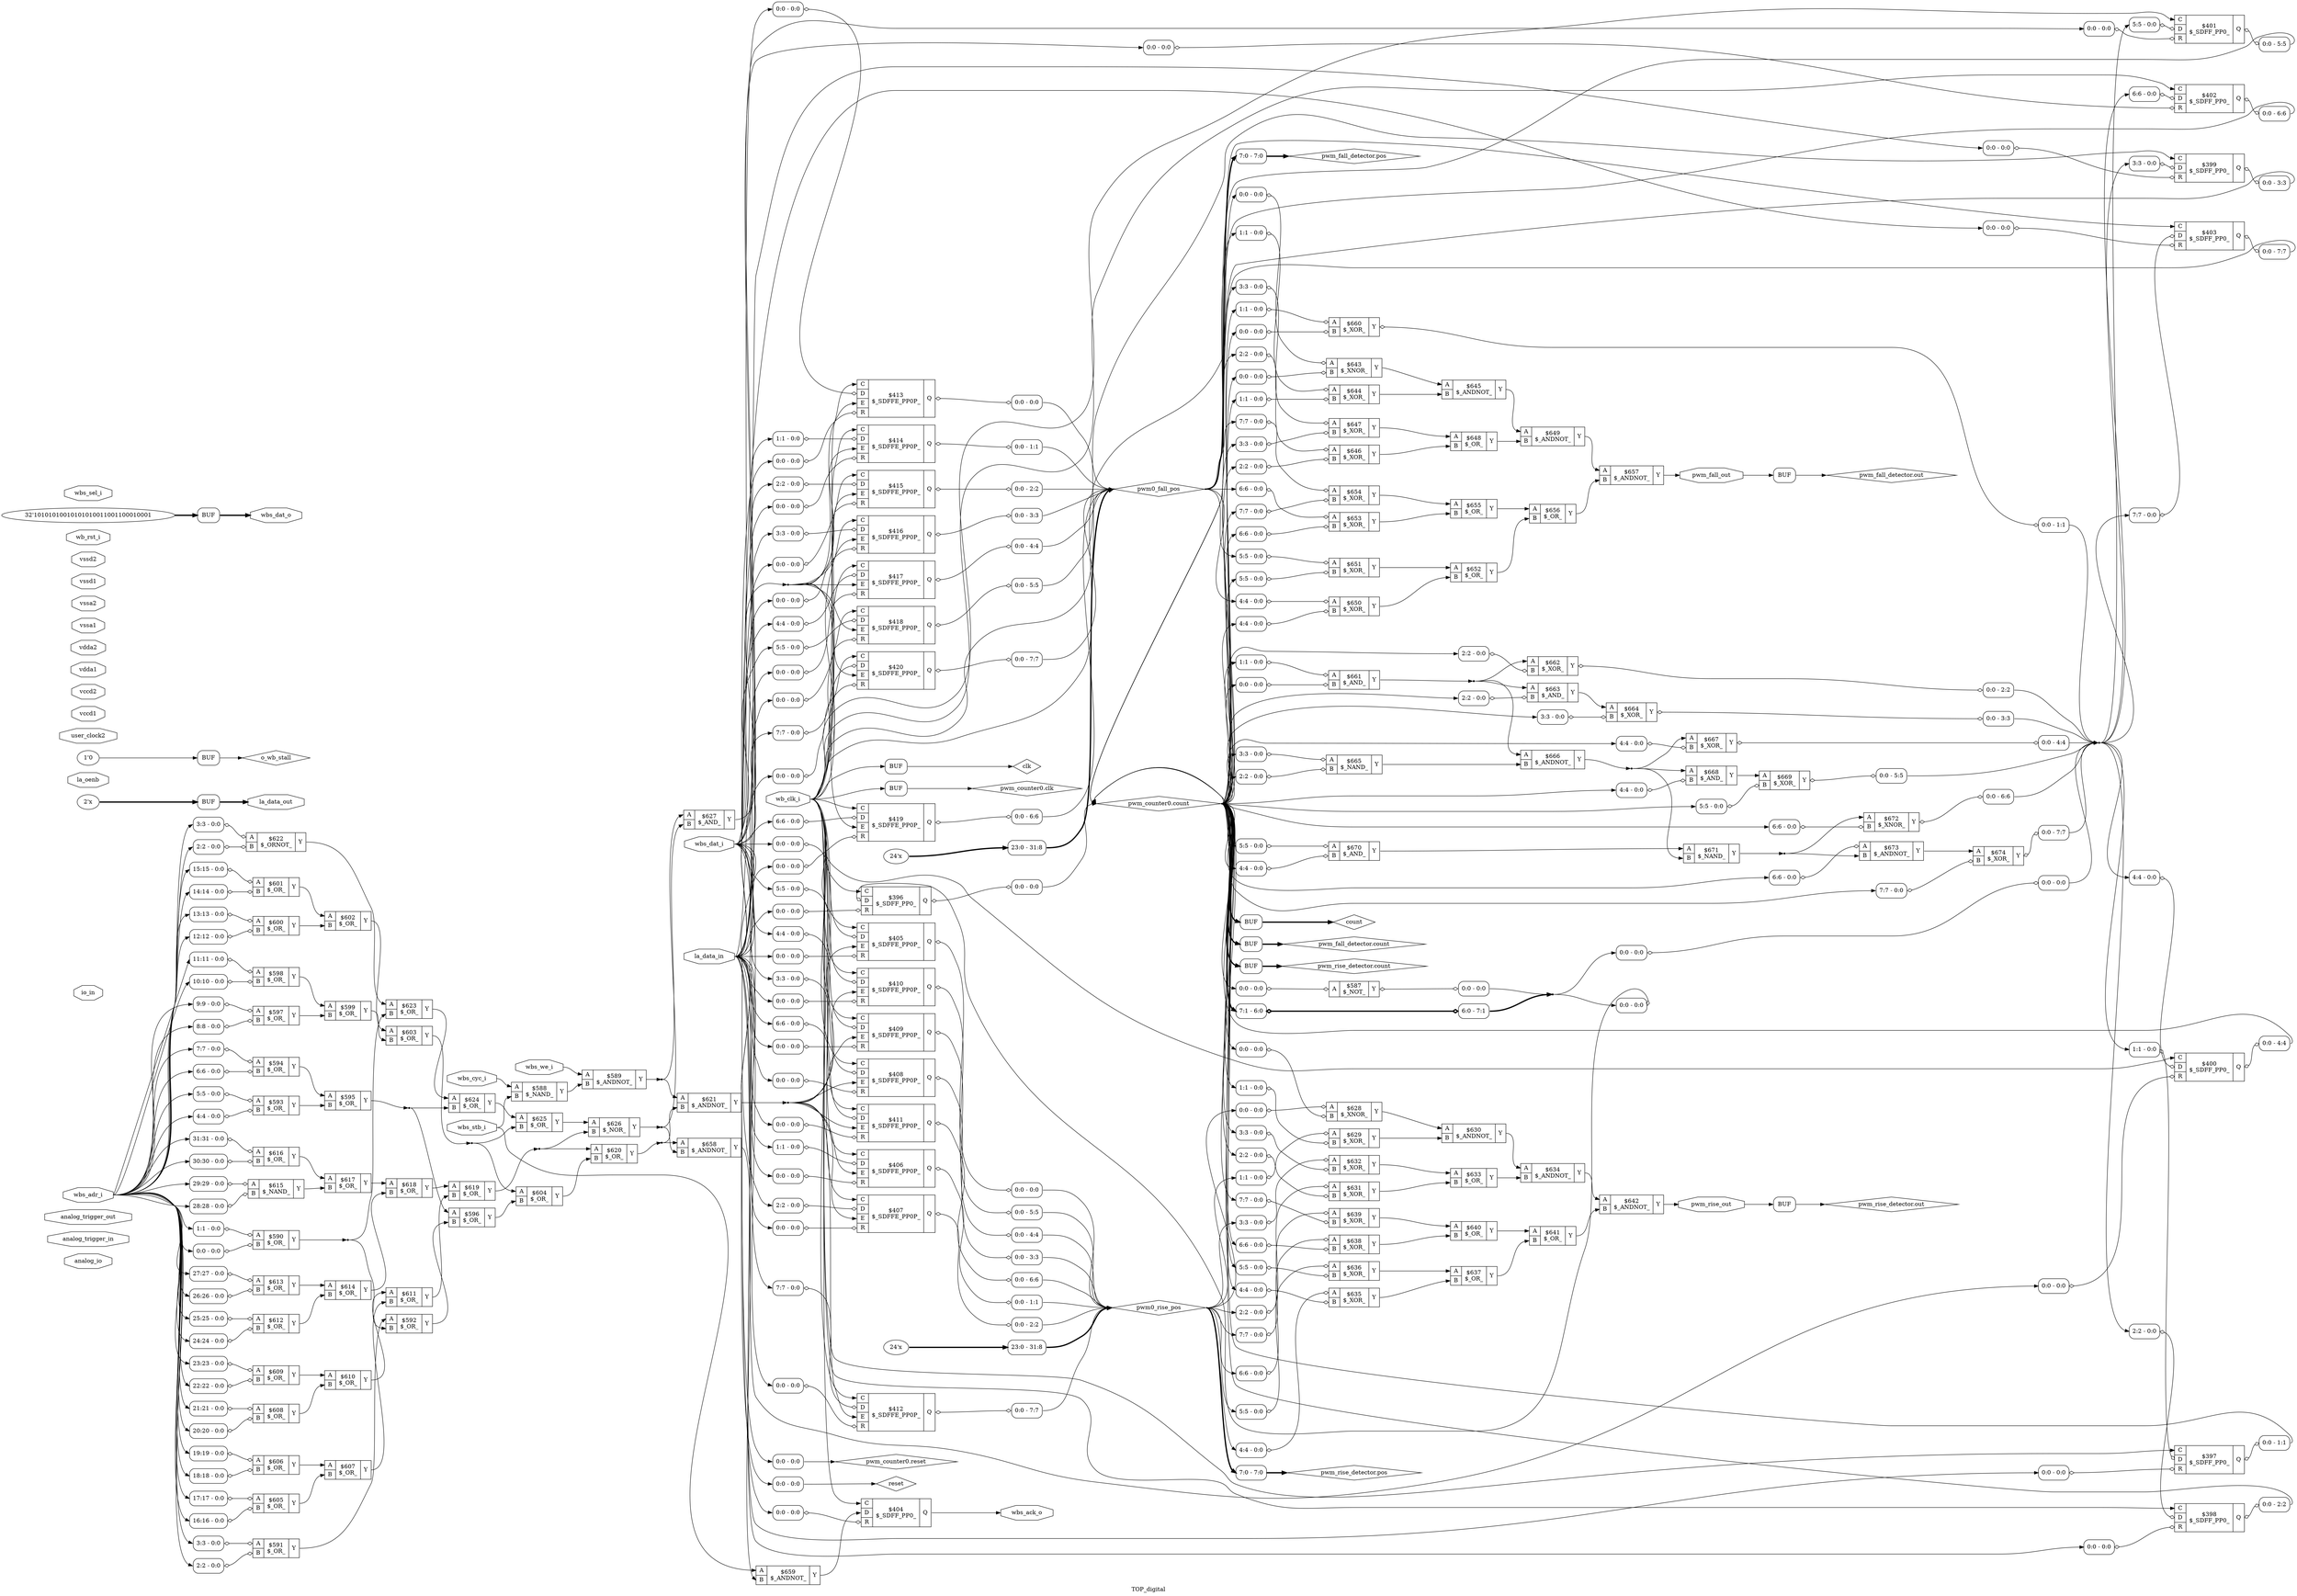digraph "TOP_digital" {
label="TOP_digital";
rankdir="LR";
remincross=true;
n81 [ shape=octagon, label="analog_io", color="black", fontcolor="black" ];
n82 [ shape=octagon, label="analog_trigger_in", color="black", fontcolor="black" ];
n83 [ shape=octagon, label="analog_trigger_out", color="black", fontcolor="black" ];
n84 [ shape=diamond, label="clk", color="black", fontcolor="black" ];
n85 [ shape=diamond, label="count", color="black", fontcolor="black" ];
n86 [ shape=octagon, label="io_in", color="black", fontcolor="black" ];
n87 [ shape=octagon, label="la_data_in", color="black", fontcolor="black" ];
n88 [ shape=octagon, label="la_data_out", color="black", fontcolor="black" ];
n89 [ shape=octagon, label="la_oenb", color="black", fontcolor="black" ];
n90 [ shape=diamond, label="o_wb_stall", color="black", fontcolor="black" ];
n91 [ shape=diamond, label="pwm0_fall_pos", color="black", fontcolor="black" ];
n92 [ shape=diamond, label="pwm0_rise_pos", color="black", fontcolor="black" ];
n93 [ shape=diamond, label="pwm_counter0.clk", color="black", fontcolor="black" ];
n94 [ shape=diamond, label="pwm_counter0.count", color="black", fontcolor="black" ];
n95 [ shape=diamond, label="pwm_counter0.reset", color="black", fontcolor="black" ];
n96 [ shape=diamond, label="pwm_fall_detector.count", color="black", fontcolor="black" ];
n97 [ shape=diamond, label="pwm_fall_detector.out", color="black", fontcolor="black" ];
n98 [ shape=diamond, label="pwm_fall_detector.pos", color="black", fontcolor="black" ];
n99 [ shape=octagon, label="pwm_fall_out", color="black", fontcolor="black" ];
n100 [ shape=diamond, label="pwm_rise_detector.count", color="black", fontcolor="black" ];
n101 [ shape=diamond, label="pwm_rise_detector.out", color="black", fontcolor="black" ];
n102 [ shape=diamond, label="pwm_rise_detector.pos", color="black", fontcolor="black" ];
n103 [ shape=octagon, label="pwm_rise_out", color="black", fontcolor="black" ];
n104 [ shape=diamond, label="reset", color="black", fontcolor="black" ];
n105 [ shape=octagon, label="user_clock2", color="black", fontcolor="black" ];
n106 [ shape=octagon, label="vccd1", color="black", fontcolor="black" ];
n107 [ shape=octagon, label="vccd2", color="black", fontcolor="black" ];
n108 [ shape=octagon, label="vdda1", color="black", fontcolor="black" ];
n109 [ shape=octagon, label="vdda2", color="black", fontcolor="black" ];
n110 [ shape=octagon, label="vssa1", color="black", fontcolor="black" ];
n111 [ shape=octagon, label="vssa2", color="black", fontcolor="black" ];
n112 [ shape=octagon, label="vssd1", color="black", fontcolor="black" ];
n113 [ shape=octagon, label="vssd2", color="black", fontcolor="black" ];
n114 [ shape=octagon, label="wb_clk_i", color="black", fontcolor="black" ];
n115 [ shape=octagon, label="wb_rst_i", color="black", fontcolor="black" ];
n116 [ shape=octagon, label="wbs_ack_o", color="black", fontcolor="black" ];
n117 [ shape=octagon, label="wbs_adr_i", color="black", fontcolor="black" ];
n118 [ shape=octagon, label="wbs_cyc_i", color="black", fontcolor="black" ];
n119 [ shape=octagon, label="wbs_dat_i", color="black", fontcolor="black" ];
n120 [ shape=octagon, label="wbs_dat_o", color="black", fontcolor="black" ];
n121 [ shape=octagon, label="wbs_sel_i", color="black", fontcolor="black" ];
n122 [ shape=octagon, label="wbs_stb_i", color="black", fontcolor="black" ];
n123 [ shape=octagon, label="wbs_we_i", color="black", fontcolor="black" ];
c126 [ shape=record, label="{{<p124> A}|$587\n$_NOT_|{<p125> Y}}",  ];
x0 [ shape=record, style=rounded, label="<s0> 0:0 - 0:0 ", color="black", fontcolor="black" ];
x0:e -> c126:p124:w [arrowhead=odiamond, arrowtail=odiamond, dir=both, color="black", fontcolor="black", label=""];
x1 [ shape=record, style=rounded, label="<s0> 0:0 - 0:0 ", color="black", fontcolor="black" ];
c126:p125:e -> x1:w [arrowhead=odiamond, arrowtail=odiamond, dir=both, color="black", fontcolor="black", label=""];
c128 [ shape=record, label="{{<p124> A|<p127> B}|$588\n$_NAND_|{<p125> Y}}",  ];
c129 [ shape=record, label="{{<p124> A|<p127> B}|$589\n$_ANDNOT_|{<p125> Y}}",  ];
c130 [ shape=record, label="{{<p124> A|<p127> B}|$590\n$_OR_|{<p125> Y}}",  ];
x2 [ shape=record, style=rounded, label="<s0> 1:1 - 0:0 ", color="black", fontcolor="black" ];
x2:e -> c130:p124:w [arrowhead=odiamond, arrowtail=odiamond, dir=both, color="black", fontcolor="black", label=""];
x3 [ shape=record, style=rounded, label="<s0> 0:0 - 0:0 ", color="black", fontcolor="black" ];
x3:e -> c130:p127:w [arrowhead=odiamond, arrowtail=odiamond, dir=both, color="black", fontcolor="black", label=""];
c131 [ shape=record, label="{{<p124> A|<p127> B}|$591\n$_OR_|{<p125> Y}}",  ];
x4 [ shape=record, style=rounded, label="<s0> 3:3 - 0:0 ", color="black", fontcolor="black" ];
x4:e -> c131:p124:w [arrowhead=odiamond, arrowtail=odiamond, dir=both, color="black", fontcolor="black", label=""];
x5 [ shape=record, style=rounded, label="<s0> 2:2 - 0:0 ", color="black", fontcolor="black" ];
x5:e -> c131:p127:w [arrowhead=odiamond, arrowtail=odiamond, dir=both, color="black", fontcolor="black", label=""];
c132 [ shape=record, label="{{<p124> A|<p127> B}|$592\n$_OR_|{<p125> Y}}",  ];
c133 [ shape=record, label="{{<p124> A|<p127> B}|$593\n$_OR_|{<p125> Y}}",  ];
x6 [ shape=record, style=rounded, label="<s0> 5:5 - 0:0 ", color="black", fontcolor="black" ];
x6:e -> c133:p124:w [arrowhead=odiamond, arrowtail=odiamond, dir=both, color="black", fontcolor="black", label=""];
x7 [ shape=record, style=rounded, label="<s0> 4:4 - 0:0 ", color="black", fontcolor="black" ];
x7:e -> c133:p127:w [arrowhead=odiamond, arrowtail=odiamond, dir=both, color="black", fontcolor="black", label=""];
c134 [ shape=record, label="{{<p124> A|<p127> B}|$594\n$_OR_|{<p125> Y}}",  ];
x8 [ shape=record, style=rounded, label="<s0> 7:7 - 0:0 ", color="black", fontcolor="black" ];
x8:e -> c134:p124:w [arrowhead=odiamond, arrowtail=odiamond, dir=both, color="black", fontcolor="black", label=""];
x9 [ shape=record, style=rounded, label="<s0> 6:6 - 0:0 ", color="black", fontcolor="black" ];
x9:e -> c134:p127:w [arrowhead=odiamond, arrowtail=odiamond, dir=both, color="black", fontcolor="black", label=""];
c135 [ shape=record, label="{{<p124> A|<p127> B}|$595\n$_OR_|{<p125> Y}}",  ];
c136 [ shape=record, label="{{<p124> A|<p127> B}|$596\n$_OR_|{<p125> Y}}",  ];
c137 [ shape=record, label="{{<p124> A|<p127> B}|$597\n$_OR_|{<p125> Y}}",  ];
x10 [ shape=record, style=rounded, label="<s0> 9:9 - 0:0 ", color="black", fontcolor="black" ];
x10:e -> c137:p124:w [arrowhead=odiamond, arrowtail=odiamond, dir=both, color="black", fontcolor="black", label=""];
x11 [ shape=record, style=rounded, label="<s0> 8:8 - 0:0 ", color="black", fontcolor="black" ];
x11:e -> c137:p127:w [arrowhead=odiamond, arrowtail=odiamond, dir=both, color="black", fontcolor="black", label=""];
c138 [ shape=record, label="{{<p124> A|<p127> B}|$598\n$_OR_|{<p125> Y}}",  ];
x12 [ shape=record, style=rounded, label="<s0> 11:11 - 0:0 ", color="black", fontcolor="black" ];
x12:e -> c138:p124:w [arrowhead=odiamond, arrowtail=odiamond, dir=both, color="black", fontcolor="black", label=""];
x13 [ shape=record, style=rounded, label="<s0> 10:10 - 0:0 ", color="black", fontcolor="black" ];
x13:e -> c138:p127:w [arrowhead=odiamond, arrowtail=odiamond, dir=both, color="black", fontcolor="black", label=""];
c139 [ shape=record, label="{{<p124> A|<p127> B}|$599\n$_OR_|{<p125> Y}}",  ];
c140 [ shape=record, label="{{<p124> A|<p127> B}|$600\n$_OR_|{<p125> Y}}",  ];
x14 [ shape=record, style=rounded, label="<s0> 13:13 - 0:0 ", color="black", fontcolor="black" ];
x14:e -> c140:p124:w [arrowhead=odiamond, arrowtail=odiamond, dir=both, color="black", fontcolor="black", label=""];
x15 [ shape=record, style=rounded, label="<s0> 12:12 - 0:0 ", color="black", fontcolor="black" ];
x15:e -> c140:p127:w [arrowhead=odiamond, arrowtail=odiamond, dir=both, color="black", fontcolor="black", label=""];
c141 [ shape=record, label="{{<p124> A|<p127> B}|$601\n$_OR_|{<p125> Y}}",  ];
x16 [ shape=record, style=rounded, label="<s0> 15:15 - 0:0 ", color="black", fontcolor="black" ];
x16:e -> c141:p124:w [arrowhead=odiamond, arrowtail=odiamond, dir=both, color="black", fontcolor="black", label=""];
x17 [ shape=record, style=rounded, label="<s0> 14:14 - 0:0 ", color="black", fontcolor="black" ];
x17:e -> c141:p127:w [arrowhead=odiamond, arrowtail=odiamond, dir=both, color="black", fontcolor="black", label=""];
c142 [ shape=record, label="{{<p124> A|<p127> B}|$602\n$_OR_|{<p125> Y}}",  ];
c143 [ shape=record, label="{{<p124> A|<p127> B}|$603\n$_OR_|{<p125> Y}}",  ];
c144 [ shape=record, label="{{<p124> A|<p127> B}|$604\n$_OR_|{<p125> Y}}",  ];
c145 [ shape=record, label="{{<p124> A|<p127> B}|$605\n$_OR_|{<p125> Y}}",  ];
x18 [ shape=record, style=rounded, label="<s0> 17:17 - 0:0 ", color="black", fontcolor="black" ];
x18:e -> c145:p124:w [arrowhead=odiamond, arrowtail=odiamond, dir=both, color="black", fontcolor="black", label=""];
x19 [ shape=record, style=rounded, label="<s0> 16:16 - 0:0 ", color="black", fontcolor="black" ];
x19:e -> c145:p127:w [arrowhead=odiamond, arrowtail=odiamond, dir=both, color="black", fontcolor="black", label=""];
c146 [ shape=record, label="{{<p124> A|<p127> B}|$606\n$_OR_|{<p125> Y}}",  ];
x20 [ shape=record, style=rounded, label="<s0> 19:19 - 0:0 ", color="black", fontcolor="black" ];
x20:e -> c146:p124:w [arrowhead=odiamond, arrowtail=odiamond, dir=both, color="black", fontcolor="black", label=""];
x21 [ shape=record, style=rounded, label="<s0> 18:18 - 0:0 ", color="black", fontcolor="black" ];
x21:e -> c146:p127:w [arrowhead=odiamond, arrowtail=odiamond, dir=both, color="black", fontcolor="black", label=""];
c147 [ shape=record, label="{{<p124> A|<p127> B}|$607\n$_OR_|{<p125> Y}}",  ];
c148 [ shape=record, label="{{<p124> A|<p127> B}|$608\n$_OR_|{<p125> Y}}",  ];
x22 [ shape=record, style=rounded, label="<s0> 21:21 - 0:0 ", color="black", fontcolor="black" ];
x22:e -> c148:p124:w [arrowhead=odiamond, arrowtail=odiamond, dir=both, color="black", fontcolor="black", label=""];
x23 [ shape=record, style=rounded, label="<s0> 20:20 - 0:0 ", color="black", fontcolor="black" ];
x23:e -> c148:p127:w [arrowhead=odiamond, arrowtail=odiamond, dir=both, color="black", fontcolor="black", label=""];
c149 [ shape=record, label="{{<p124> A|<p127> B}|$609\n$_OR_|{<p125> Y}}",  ];
x24 [ shape=record, style=rounded, label="<s0> 23:23 - 0:0 ", color="black", fontcolor="black" ];
x24:e -> c149:p124:w [arrowhead=odiamond, arrowtail=odiamond, dir=both, color="black", fontcolor="black", label=""];
x25 [ shape=record, style=rounded, label="<s0> 22:22 - 0:0 ", color="black", fontcolor="black" ];
x25:e -> c149:p127:w [arrowhead=odiamond, arrowtail=odiamond, dir=both, color="black", fontcolor="black", label=""];
c150 [ shape=record, label="{{<p124> A|<p127> B}|$610\n$_OR_|{<p125> Y}}",  ];
c151 [ shape=record, label="{{<p124> A|<p127> B}|$611\n$_OR_|{<p125> Y}}",  ];
c152 [ shape=record, label="{{<p124> A|<p127> B}|$612\n$_OR_|{<p125> Y}}",  ];
x26 [ shape=record, style=rounded, label="<s0> 25:25 - 0:0 ", color="black", fontcolor="black" ];
x26:e -> c152:p124:w [arrowhead=odiamond, arrowtail=odiamond, dir=both, color="black", fontcolor="black", label=""];
x27 [ shape=record, style=rounded, label="<s0> 24:24 - 0:0 ", color="black", fontcolor="black" ];
x27:e -> c152:p127:w [arrowhead=odiamond, arrowtail=odiamond, dir=both, color="black", fontcolor="black", label=""];
c153 [ shape=record, label="{{<p124> A|<p127> B}|$613\n$_OR_|{<p125> Y}}",  ];
x28 [ shape=record, style=rounded, label="<s0> 27:27 - 0:0 ", color="black", fontcolor="black" ];
x28:e -> c153:p124:w [arrowhead=odiamond, arrowtail=odiamond, dir=both, color="black", fontcolor="black", label=""];
x29 [ shape=record, style=rounded, label="<s0> 26:26 - 0:0 ", color="black", fontcolor="black" ];
x29:e -> c153:p127:w [arrowhead=odiamond, arrowtail=odiamond, dir=both, color="black", fontcolor="black", label=""];
c154 [ shape=record, label="{{<p124> A|<p127> B}|$614\n$_OR_|{<p125> Y}}",  ];
c155 [ shape=record, label="{{<p124> A|<p127> B}|$615\n$_NAND_|{<p125> Y}}",  ];
x30 [ shape=record, style=rounded, label="<s0> 29:29 - 0:0 ", color="black", fontcolor="black" ];
x30:e -> c155:p124:w [arrowhead=odiamond, arrowtail=odiamond, dir=both, color="black", fontcolor="black", label=""];
x31 [ shape=record, style=rounded, label="<s0> 28:28 - 0:0 ", color="black", fontcolor="black" ];
x31:e -> c155:p127:w [arrowhead=odiamond, arrowtail=odiamond, dir=both, color="black", fontcolor="black", label=""];
c156 [ shape=record, label="{{<p124> A|<p127> B}|$616\n$_OR_|{<p125> Y}}",  ];
x32 [ shape=record, style=rounded, label="<s0> 31:31 - 0:0 ", color="black", fontcolor="black" ];
x32:e -> c156:p124:w [arrowhead=odiamond, arrowtail=odiamond, dir=both, color="black", fontcolor="black", label=""];
x33 [ shape=record, style=rounded, label="<s0> 30:30 - 0:0 ", color="black", fontcolor="black" ];
x33:e -> c156:p127:w [arrowhead=odiamond, arrowtail=odiamond, dir=both, color="black", fontcolor="black", label=""];
c157 [ shape=record, label="{{<p124> A|<p127> B}|$617\n$_OR_|{<p125> Y}}",  ];
c158 [ shape=record, label="{{<p124> A|<p127> B}|$618\n$_OR_|{<p125> Y}}",  ];
c159 [ shape=record, label="{{<p124> A|<p127> B}|$619\n$_OR_|{<p125> Y}}",  ];
c160 [ shape=record, label="{{<p124> A|<p127> B}|$620\n$_OR_|{<p125> Y}}",  ];
c161 [ shape=record, label="{{<p124> A|<p127> B}|$621\n$_ANDNOT_|{<p125> Y}}",  ];
c162 [ shape=record, label="{{<p124> A|<p127> B}|$622\n$_ORNOT_|{<p125> Y}}",  ];
x34 [ shape=record, style=rounded, label="<s0> 3:3 - 0:0 ", color="black", fontcolor="black" ];
x34:e -> c162:p124:w [arrowhead=odiamond, arrowtail=odiamond, dir=both, color="black", fontcolor="black", label=""];
x35 [ shape=record, style=rounded, label="<s0> 2:2 - 0:0 ", color="black", fontcolor="black" ];
x35:e -> c162:p127:w [arrowhead=odiamond, arrowtail=odiamond, dir=both, color="black", fontcolor="black", label=""];
c163 [ shape=record, label="{{<p124> A|<p127> B}|$623\n$_OR_|{<p125> Y}}",  ];
c164 [ shape=record, label="{{<p124> A|<p127> B}|$624\n$_OR_|{<p125> Y}}",  ];
c165 [ shape=record, label="{{<p124> A|<p127> B}|$625\n$_OR_|{<p125> Y}}",  ];
c166 [ shape=record, label="{{<p124> A|<p127> B}|$626\n$_NOR_|{<p125> Y}}",  ];
c167 [ shape=record, label="{{<p124> A|<p127> B}|$627\n$_AND_|{<p125> Y}}",  ];
c168 [ shape=record, label="{{<p124> A|<p127> B}|$628\n$_XNOR_|{<p125> Y}}",  ];
x36 [ shape=record, style=rounded, label="<s0> 0:0 - 0:0 ", color="black", fontcolor="black" ];
x36:e -> c168:p124:w [arrowhead=odiamond, arrowtail=odiamond, dir=both, color="black", fontcolor="black", label=""];
x37 [ shape=record, style=rounded, label="<s0> 0:0 - 0:0 ", color="black", fontcolor="black" ];
x37:e -> c168:p127:w [arrowhead=odiamond, arrowtail=odiamond, dir=both, color="black", fontcolor="black", label=""];
c169 [ shape=record, label="{{<p124> A|<p127> B}|$629\n$_XOR_|{<p125> Y}}",  ];
x38 [ shape=record, style=rounded, label="<s0> 1:1 - 0:0 ", color="black", fontcolor="black" ];
x38:e -> c169:p124:w [arrowhead=odiamond, arrowtail=odiamond, dir=both, color="black", fontcolor="black", label=""];
x39 [ shape=record, style=rounded, label="<s0> 1:1 - 0:0 ", color="black", fontcolor="black" ];
x39:e -> c169:p127:w [arrowhead=odiamond, arrowtail=odiamond, dir=both, color="black", fontcolor="black", label=""];
c170 [ shape=record, label="{{<p124> A|<p127> B}|$630\n$_ANDNOT_|{<p125> Y}}",  ];
c171 [ shape=record, label="{{<p124> A|<p127> B}|$631\n$_XOR_|{<p125> Y}}",  ];
x40 [ shape=record, style=rounded, label="<s0> 2:2 - 0:0 ", color="black", fontcolor="black" ];
x40:e -> c171:p124:w [arrowhead=odiamond, arrowtail=odiamond, dir=both, color="black", fontcolor="black", label=""];
x41 [ shape=record, style=rounded, label="<s0> 2:2 - 0:0 ", color="black", fontcolor="black" ];
x41:e -> c171:p127:w [arrowhead=odiamond, arrowtail=odiamond, dir=both, color="black", fontcolor="black", label=""];
c172 [ shape=record, label="{{<p124> A|<p127> B}|$632\n$_XOR_|{<p125> Y}}",  ];
x42 [ shape=record, style=rounded, label="<s0> 3:3 - 0:0 ", color="black", fontcolor="black" ];
x42:e -> c172:p124:w [arrowhead=odiamond, arrowtail=odiamond, dir=both, color="black", fontcolor="black", label=""];
x43 [ shape=record, style=rounded, label="<s0> 3:3 - 0:0 ", color="black", fontcolor="black" ];
x43:e -> c172:p127:w [arrowhead=odiamond, arrowtail=odiamond, dir=both, color="black", fontcolor="black", label=""];
c173 [ shape=record, label="{{<p124> A|<p127> B}|$633\n$_OR_|{<p125> Y}}",  ];
c174 [ shape=record, label="{{<p124> A|<p127> B}|$634\n$_ANDNOT_|{<p125> Y}}",  ];
c175 [ shape=record, label="{{<p124> A|<p127> B}|$635\n$_XOR_|{<p125> Y}}",  ];
x44 [ shape=record, style=rounded, label="<s0> 4:4 - 0:0 ", color="black", fontcolor="black" ];
x44:e -> c175:p124:w [arrowhead=odiamond, arrowtail=odiamond, dir=both, color="black", fontcolor="black", label=""];
x45 [ shape=record, style=rounded, label="<s0> 4:4 - 0:0 ", color="black", fontcolor="black" ];
x45:e -> c175:p127:w [arrowhead=odiamond, arrowtail=odiamond, dir=both, color="black", fontcolor="black", label=""];
c176 [ shape=record, label="{{<p124> A|<p127> B}|$636\n$_XOR_|{<p125> Y}}",  ];
x46 [ shape=record, style=rounded, label="<s0> 5:5 - 0:0 ", color="black", fontcolor="black" ];
x46:e -> c176:p124:w [arrowhead=odiamond, arrowtail=odiamond, dir=both, color="black", fontcolor="black", label=""];
x47 [ shape=record, style=rounded, label="<s0> 5:5 - 0:0 ", color="black", fontcolor="black" ];
x47:e -> c176:p127:w [arrowhead=odiamond, arrowtail=odiamond, dir=both, color="black", fontcolor="black", label=""];
c177 [ shape=record, label="{{<p124> A|<p127> B}|$637\n$_OR_|{<p125> Y}}",  ];
c178 [ shape=record, label="{{<p124> A|<p127> B}|$638\n$_XOR_|{<p125> Y}}",  ];
x48 [ shape=record, style=rounded, label="<s0> 6:6 - 0:0 ", color="black", fontcolor="black" ];
x48:e -> c178:p124:w [arrowhead=odiamond, arrowtail=odiamond, dir=both, color="black", fontcolor="black", label=""];
x49 [ shape=record, style=rounded, label="<s0> 6:6 - 0:0 ", color="black", fontcolor="black" ];
x49:e -> c178:p127:w [arrowhead=odiamond, arrowtail=odiamond, dir=both, color="black", fontcolor="black", label=""];
c179 [ shape=record, label="{{<p124> A|<p127> B}|$639\n$_XOR_|{<p125> Y}}",  ];
x50 [ shape=record, style=rounded, label="<s0> 7:7 - 0:0 ", color="black", fontcolor="black" ];
x50:e -> c179:p124:w [arrowhead=odiamond, arrowtail=odiamond, dir=both, color="black", fontcolor="black", label=""];
x51 [ shape=record, style=rounded, label="<s0> 7:7 - 0:0 ", color="black", fontcolor="black" ];
x51:e -> c179:p127:w [arrowhead=odiamond, arrowtail=odiamond, dir=both, color="black", fontcolor="black", label=""];
c180 [ shape=record, label="{{<p124> A|<p127> B}|$640\n$_OR_|{<p125> Y}}",  ];
c181 [ shape=record, label="{{<p124> A|<p127> B}|$641\n$_OR_|{<p125> Y}}",  ];
c182 [ shape=record, label="{{<p124> A|<p127> B}|$642\n$_ANDNOT_|{<p125> Y}}",  ];
c183 [ shape=record, label="{{<p124> A|<p127> B}|$643\n$_XNOR_|{<p125> Y}}",  ];
x52 [ shape=record, style=rounded, label="<s0> 0:0 - 0:0 ", color="black", fontcolor="black" ];
x52:e -> c183:p124:w [arrowhead=odiamond, arrowtail=odiamond, dir=both, color="black", fontcolor="black", label=""];
x53 [ shape=record, style=rounded, label="<s0> 0:0 - 0:0 ", color="black", fontcolor="black" ];
x53:e -> c183:p127:w [arrowhead=odiamond, arrowtail=odiamond, dir=both, color="black", fontcolor="black", label=""];
c184 [ shape=record, label="{{<p124> A|<p127> B}|$644\n$_XOR_|{<p125> Y}}",  ];
x54 [ shape=record, style=rounded, label="<s0> 1:1 - 0:0 ", color="black", fontcolor="black" ];
x54:e -> c184:p124:w [arrowhead=odiamond, arrowtail=odiamond, dir=both, color="black", fontcolor="black", label=""];
x55 [ shape=record, style=rounded, label="<s0> 1:1 - 0:0 ", color="black", fontcolor="black" ];
x55:e -> c184:p127:w [arrowhead=odiamond, arrowtail=odiamond, dir=both, color="black", fontcolor="black", label=""];
c185 [ shape=record, label="{{<p124> A|<p127> B}|$645\n$_ANDNOT_|{<p125> Y}}",  ];
c186 [ shape=record, label="{{<p124> A|<p127> B}|$646\n$_XOR_|{<p125> Y}}",  ];
x56 [ shape=record, style=rounded, label="<s0> 2:2 - 0:0 ", color="black", fontcolor="black" ];
x56:e -> c186:p124:w [arrowhead=odiamond, arrowtail=odiamond, dir=both, color="black", fontcolor="black", label=""];
x57 [ shape=record, style=rounded, label="<s0> 2:2 - 0:0 ", color="black", fontcolor="black" ];
x57:e -> c186:p127:w [arrowhead=odiamond, arrowtail=odiamond, dir=both, color="black", fontcolor="black", label=""];
c187 [ shape=record, label="{{<p124> A|<p127> B}|$647\n$_XOR_|{<p125> Y}}",  ];
x58 [ shape=record, style=rounded, label="<s0> 3:3 - 0:0 ", color="black", fontcolor="black" ];
x58:e -> c187:p124:w [arrowhead=odiamond, arrowtail=odiamond, dir=both, color="black", fontcolor="black", label=""];
x59 [ shape=record, style=rounded, label="<s0> 3:3 - 0:0 ", color="black", fontcolor="black" ];
x59:e -> c187:p127:w [arrowhead=odiamond, arrowtail=odiamond, dir=both, color="black", fontcolor="black", label=""];
c188 [ shape=record, label="{{<p124> A|<p127> B}|$648\n$_OR_|{<p125> Y}}",  ];
c189 [ shape=record, label="{{<p124> A|<p127> B}|$649\n$_ANDNOT_|{<p125> Y}}",  ];
c190 [ shape=record, label="{{<p124> A|<p127> B}|$650\n$_XOR_|{<p125> Y}}",  ];
x60 [ shape=record, style=rounded, label="<s0> 4:4 - 0:0 ", color="black", fontcolor="black" ];
x60:e -> c190:p124:w [arrowhead=odiamond, arrowtail=odiamond, dir=both, color="black", fontcolor="black", label=""];
x61 [ shape=record, style=rounded, label="<s0> 4:4 - 0:0 ", color="black", fontcolor="black" ];
x61:e -> c190:p127:w [arrowhead=odiamond, arrowtail=odiamond, dir=both, color="black", fontcolor="black", label=""];
c191 [ shape=record, label="{{<p124> A|<p127> B}|$651\n$_XOR_|{<p125> Y}}",  ];
x62 [ shape=record, style=rounded, label="<s0> 5:5 - 0:0 ", color="black", fontcolor="black" ];
x62:e -> c191:p124:w [arrowhead=odiamond, arrowtail=odiamond, dir=both, color="black", fontcolor="black", label=""];
x63 [ shape=record, style=rounded, label="<s0> 5:5 - 0:0 ", color="black", fontcolor="black" ];
x63:e -> c191:p127:w [arrowhead=odiamond, arrowtail=odiamond, dir=both, color="black", fontcolor="black", label=""];
c192 [ shape=record, label="{{<p124> A|<p127> B}|$652\n$_OR_|{<p125> Y}}",  ];
c193 [ shape=record, label="{{<p124> A|<p127> B}|$653\n$_XOR_|{<p125> Y}}",  ];
x64 [ shape=record, style=rounded, label="<s0> 6:6 - 0:0 ", color="black", fontcolor="black" ];
x64:e -> c193:p124:w [arrowhead=odiamond, arrowtail=odiamond, dir=both, color="black", fontcolor="black", label=""];
x65 [ shape=record, style=rounded, label="<s0> 6:6 - 0:0 ", color="black", fontcolor="black" ];
x65:e -> c193:p127:w [arrowhead=odiamond, arrowtail=odiamond, dir=both, color="black", fontcolor="black", label=""];
c194 [ shape=record, label="{{<p124> A|<p127> B}|$654\n$_XOR_|{<p125> Y}}",  ];
x66 [ shape=record, style=rounded, label="<s0> 7:7 - 0:0 ", color="black", fontcolor="black" ];
x66:e -> c194:p124:w [arrowhead=odiamond, arrowtail=odiamond, dir=both, color="black", fontcolor="black", label=""];
x67 [ shape=record, style=rounded, label="<s0> 7:7 - 0:0 ", color="black", fontcolor="black" ];
x67:e -> c194:p127:w [arrowhead=odiamond, arrowtail=odiamond, dir=both, color="black", fontcolor="black", label=""];
c195 [ shape=record, label="{{<p124> A|<p127> B}|$655\n$_OR_|{<p125> Y}}",  ];
c196 [ shape=record, label="{{<p124> A|<p127> B}|$656\n$_OR_|{<p125> Y}}",  ];
c197 [ shape=record, label="{{<p124> A|<p127> B}|$657\n$_ANDNOT_|{<p125> Y}}",  ];
c198 [ shape=record, label="{{<p124> A|<p127> B}|$658\n$_ANDNOT_|{<p125> Y}}",  ];
c199 [ shape=record, label="{{<p124> A|<p127> B}|$659\n$_ANDNOT_|{<p125> Y}}",  ];
c200 [ shape=record, label="{{<p124> A|<p127> B}|$660\n$_XOR_|{<p125> Y}}",  ];
x68 [ shape=record, style=rounded, label="<s0> 1:1 - 0:0 ", color="black", fontcolor="black" ];
x68:e -> c200:p124:w [arrowhead=odiamond, arrowtail=odiamond, dir=both, color="black", fontcolor="black", label=""];
x69 [ shape=record, style=rounded, label="<s0> 0:0 - 0:0 ", color="black", fontcolor="black" ];
x69:e -> c200:p127:w [arrowhead=odiamond, arrowtail=odiamond, dir=both, color="black", fontcolor="black", label=""];
x70 [ shape=record, style=rounded, label="<s0> 0:0 - 1:1 ", color="black", fontcolor="black" ];
c200:p125:e -> x70:w [arrowhead=odiamond, arrowtail=odiamond, dir=both, color="black", fontcolor="black", label=""];
c201 [ shape=record, label="{{<p124> A|<p127> B}|$661\n$_AND_|{<p125> Y}}",  ];
x71 [ shape=record, style=rounded, label="<s0> 1:1 - 0:0 ", color="black", fontcolor="black" ];
x71:e -> c201:p124:w [arrowhead=odiamond, arrowtail=odiamond, dir=both, color="black", fontcolor="black", label=""];
x72 [ shape=record, style=rounded, label="<s0> 0:0 - 0:0 ", color="black", fontcolor="black" ];
x72:e -> c201:p127:w [arrowhead=odiamond, arrowtail=odiamond, dir=both, color="black", fontcolor="black", label=""];
c202 [ shape=record, label="{{<p124> A|<p127> B}|$662\n$_XOR_|{<p125> Y}}",  ];
x73 [ shape=record, style=rounded, label="<s0> 2:2 - 0:0 ", color="black", fontcolor="black" ];
x73:e -> c202:p127:w [arrowhead=odiamond, arrowtail=odiamond, dir=both, color="black", fontcolor="black", label=""];
x74 [ shape=record, style=rounded, label="<s0> 0:0 - 2:2 ", color="black", fontcolor="black" ];
c202:p125:e -> x74:w [arrowhead=odiamond, arrowtail=odiamond, dir=both, color="black", fontcolor="black", label=""];
c203 [ shape=record, label="{{<p124> A|<p127> B}|$663\n$_AND_|{<p125> Y}}",  ];
x75 [ shape=record, style=rounded, label="<s0> 2:2 - 0:0 ", color="black", fontcolor="black" ];
x75:e -> c203:p127:w [arrowhead=odiamond, arrowtail=odiamond, dir=both, color="black", fontcolor="black", label=""];
c204 [ shape=record, label="{{<p124> A|<p127> B}|$664\n$_XOR_|{<p125> Y}}",  ];
x76 [ shape=record, style=rounded, label="<s0> 3:3 - 0:0 ", color="black", fontcolor="black" ];
x76:e -> c204:p127:w [arrowhead=odiamond, arrowtail=odiamond, dir=both, color="black", fontcolor="black", label=""];
x77 [ shape=record, style=rounded, label="<s0> 0:0 - 3:3 ", color="black", fontcolor="black" ];
c204:p125:e -> x77:w [arrowhead=odiamond, arrowtail=odiamond, dir=both, color="black", fontcolor="black", label=""];
c205 [ shape=record, label="{{<p124> A|<p127> B}|$665\n$_NAND_|{<p125> Y}}",  ];
x78 [ shape=record, style=rounded, label="<s0> 3:3 - 0:0 ", color="black", fontcolor="black" ];
x78:e -> c205:p124:w [arrowhead=odiamond, arrowtail=odiamond, dir=both, color="black", fontcolor="black", label=""];
x79 [ shape=record, style=rounded, label="<s0> 2:2 - 0:0 ", color="black", fontcolor="black" ];
x79:e -> c205:p127:w [arrowhead=odiamond, arrowtail=odiamond, dir=both, color="black", fontcolor="black", label=""];
c206 [ shape=record, label="{{<p124> A|<p127> B}|$666\n$_ANDNOT_|{<p125> Y}}",  ];
c207 [ shape=record, label="{{<p124> A|<p127> B}|$667\n$_XOR_|{<p125> Y}}",  ];
x80 [ shape=record, style=rounded, label="<s0> 4:4 - 0:0 ", color="black", fontcolor="black" ];
x80:e -> c207:p127:w [arrowhead=odiamond, arrowtail=odiamond, dir=both, color="black", fontcolor="black", label=""];
x81 [ shape=record, style=rounded, label="<s0> 0:0 - 4:4 ", color="black", fontcolor="black" ];
c207:p125:e -> x81:w [arrowhead=odiamond, arrowtail=odiamond, dir=both, color="black", fontcolor="black", label=""];
c208 [ shape=record, label="{{<p124> A|<p127> B}|$668\n$_AND_|{<p125> Y}}",  ];
x82 [ shape=record, style=rounded, label="<s0> 4:4 - 0:0 ", color="black", fontcolor="black" ];
x82:e -> c208:p127:w [arrowhead=odiamond, arrowtail=odiamond, dir=both, color="black", fontcolor="black", label=""];
c209 [ shape=record, label="{{<p124> A|<p127> B}|$669\n$_XOR_|{<p125> Y}}",  ];
x83 [ shape=record, style=rounded, label="<s0> 5:5 - 0:0 ", color="black", fontcolor="black" ];
x83:e -> c209:p127:w [arrowhead=odiamond, arrowtail=odiamond, dir=both, color="black", fontcolor="black", label=""];
x84 [ shape=record, style=rounded, label="<s0> 0:0 - 5:5 ", color="black", fontcolor="black" ];
c209:p125:e -> x84:w [arrowhead=odiamond, arrowtail=odiamond, dir=both, color="black", fontcolor="black", label=""];
c210 [ shape=record, label="{{<p124> A|<p127> B}|$670\n$_AND_|{<p125> Y}}",  ];
x85 [ shape=record, style=rounded, label="<s0> 5:5 - 0:0 ", color="black", fontcolor="black" ];
x85:e -> c210:p124:w [arrowhead=odiamond, arrowtail=odiamond, dir=both, color="black", fontcolor="black", label=""];
x86 [ shape=record, style=rounded, label="<s0> 4:4 - 0:0 ", color="black", fontcolor="black" ];
x86:e -> c210:p127:w [arrowhead=odiamond, arrowtail=odiamond, dir=both, color="black", fontcolor="black", label=""];
c211 [ shape=record, label="{{<p124> A|<p127> B}|$671\n$_NAND_|{<p125> Y}}",  ];
c212 [ shape=record, label="{{<p124> A|<p127> B}|$672\n$_XNOR_|{<p125> Y}}",  ];
x87 [ shape=record, style=rounded, label="<s0> 6:6 - 0:0 ", color="black", fontcolor="black" ];
x87:e -> c212:p127:w [arrowhead=odiamond, arrowtail=odiamond, dir=both, color="black", fontcolor="black", label=""];
x88 [ shape=record, style=rounded, label="<s0> 0:0 - 6:6 ", color="black", fontcolor="black" ];
c212:p125:e -> x88:w [arrowhead=odiamond, arrowtail=odiamond, dir=both, color="black", fontcolor="black", label=""];
c213 [ shape=record, label="{{<p124> A|<p127> B}|$673\n$_ANDNOT_|{<p125> Y}}",  ];
x89 [ shape=record, style=rounded, label="<s0> 6:6 - 0:0 ", color="black", fontcolor="black" ];
x89:e -> c213:p124:w [arrowhead=odiamond, arrowtail=odiamond, dir=both, color="black", fontcolor="black", label=""];
c214 [ shape=record, label="{{<p124> A|<p127> B}|$674\n$_XOR_|{<p125> Y}}",  ];
x90 [ shape=record, style=rounded, label="<s0> 7:7 - 0:0 ", color="black", fontcolor="black" ];
x90:e -> c214:p127:w [arrowhead=odiamond, arrowtail=odiamond, dir=both, color="black", fontcolor="black", label=""];
x91 [ shape=record, style=rounded, label="<s0> 0:0 - 7:7 ", color="black", fontcolor="black" ];
c214:p125:e -> x91:w [arrowhead=odiamond, arrowtail=odiamond, dir=both, color="black", fontcolor="black", label=""];
c219 [ shape=record, label="{{<p215> C|<p216> D|<p217> R}|$396\n$_SDFF_PP0_|{<p218> Q}}",  ];
x92 [ shape=record, style=rounded, label="<s0> 0:0 - 0:0 ", color="black", fontcolor="black" ];
x92:e -> c219:p216:w [arrowhead=odiamond, arrowtail=odiamond, dir=both, color="black", fontcolor="black", label=""];
x93 [ shape=record, style=rounded, label="<s0> 0:0 - 0:0 ", color="black", fontcolor="black" ];
c219:p218:e -> x93:w [arrowhead=odiamond, arrowtail=odiamond, dir=both, color="black", fontcolor="black", label=""];
x94 [ shape=record, style=rounded, label="<s0> 0:0 - 0:0 ", color="black", fontcolor="black" ];
x94:e -> c219:p217:w [arrowhead=odiamond, arrowtail=odiamond, dir=both, color="black", fontcolor="black", label=""];
c220 [ shape=record, label="{{<p215> C|<p216> D|<p217> R}|$397\n$_SDFF_PP0_|{<p218> Q}}",  ];
x95 [ shape=record, style=rounded, label="<s0> 1:1 - 0:0 ", color="black", fontcolor="black" ];
x95:e -> c220:p216:w [arrowhead=odiamond, arrowtail=odiamond, dir=both, color="black", fontcolor="black", label=""];
x96 [ shape=record, style=rounded, label="<s0> 0:0 - 1:1 ", color="black", fontcolor="black" ];
c220:p218:e -> x96:w [arrowhead=odiamond, arrowtail=odiamond, dir=both, color="black", fontcolor="black", label=""];
x97 [ shape=record, style=rounded, label="<s0> 0:0 - 0:0 ", color="black", fontcolor="black" ];
x97:e -> c220:p217:w [arrowhead=odiamond, arrowtail=odiamond, dir=both, color="black", fontcolor="black", label=""];
c221 [ shape=record, label="{{<p215> C|<p216> D|<p217> R}|$398\n$_SDFF_PP0_|{<p218> Q}}",  ];
x98 [ shape=record, style=rounded, label="<s0> 2:2 - 0:0 ", color="black", fontcolor="black" ];
x98:e -> c221:p216:w [arrowhead=odiamond, arrowtail=odiamond, dir=both, color="black", fontcolor="black", label=""];
x99 [ shape=record, style=rounded, label="<s0> 0:0 - 2:2 ", color="black", fontcolor="black" ];
c221:p218:e -> x99:w [arrowhead=odiamond, arrowtail=odiamond, dir=both, color="black", fontcolor="black", label=""];
x100 [ shape=record, style=rounded, label="<s0> 0:0 - 0:0 ", color="black", fontcolor="black" ];
x100:e -> c221:p217:w [arrowhead=odiamond, arrowtail=odiamond, dir=both, color="black", fontcolor="black", label=""];
c222 [ shape=record, label="{{<p215> C|<p216> D|<p217> R}|$399\n$_SDFF_PP0_|{<p218> Q}}",  ];
x101 [ shape=record, style=rounded, label="<s0> 3:3 - 0:0 ", color="black", fontcolor="black" ];
x101:e -> c222:p216:w [arrowhead=odiamond, arrowtail=odiamond, dir=both, color="black", fontcolor="black", label=""];
x102 [ shape=record, style=rounded, label="<s0> 0:0 - 3:3 ", color="black", fontcolor="black" ];
c222:p218:e -> x102:w [arrowhead=odiamond, arrowtail=odiamond, dir=both, color="black", fontcolor="black", label=""];
x103 [ shape=record, style=rounded, label="<s0> 0:0 - 0:0 ", color="black", fontcolor="black" ];
x103:e -> c222:p217:w [arrowhead=odiamond, arrowtail=odiamond, dir=both, color="black", fontcolor="black", label=""];
c223 [ shape=record, label="{{<p215> C|<p216> D|<p217> R}|$400\n$_SDFF_PP0_|{<p218> Q}}",  ];
x104 [ shape=record, style=rounded, label="<s0> 4:4 - 0:0 ", color="black", fontcolor="black" ];
x104:e -> c223:p216:w [arrowhead=odiamond, arrowtail=odiamond, dir=both, color="black", fontcolor="black", label=""];
x105 [ shape=record, style=rounded, label="<s0> 0:0 - 4:4 ", color="black", fontcolor="black" ];
c223:p218:e -> x105:w [arrowhead=odiamond, arrowtail=odiamond, dir=both, color="black", fontcolor="black", label=""];
x106 [ shape=record, style=rounded, label="<s0> 0:0 - 0:0 ", color="black", fontcolor="black" ];
x106:e -> c223:p217:w [arrowhead=odiamond, arrowtail=odiamond, dir=both, color="black", fontcolor="black", label=""];
c224 [ shape=record, label="{{<p215> C|<p216> D|<p217> R}|$401\n$_SDFF_PP0_|{<p218> Q}}",  ];
x107 [ shape=record, style=rounded, label="<s0> 5:5 - 0:0 ", color="black", fontcolor="black" ];
x107:e -> c224:p216:w [arrowhead=odiamond, arrowtail=odiamond, dir=both, color="black", fontcolor="black", label=""];
x108 [ shape=record, style=rounded, label="<s0> 0:0 - 5:5 ", color="black", fontcolor="black" ];
c224:p218:e -> x108:w [arrowhead=odiamond, arrowtail=odiamond, dir=both, color="black", fontcolor="black", label=""];
x109 [ shape=record, style=rounded, label="<s0> 0:0 - 0:0 ", color="black", fontcolor="black" ];
x109:e -> c224:p217:w [arrowhead=odiamond, arrowtail=odiamond, dir=both, color="black", fontcolor="black", label=""];
c225 [ shape=record, label="{{<p215> C|<p216> D|<p217> R}|$402\n$_SDFF_PP0_|{<p218> Q}}",  ];
x110 [ shape=record, style=rounded, label="<s0> 6:6 - 0:0 ", color="black", fontcolor="black" ];
x110:e -> c225:p216:w [arrowhead=odiamond, arrowtail=odiamond, dir=both, color="black", fontcolor="black", label=""];
x111 [ shape=record, style=rounded, label="<s0> 0:0 - 6:6 ", color="black", fontcolor="black" ];
c225:p218:e -> x111:w [arrowhead=odiamond, arrowtail=odiamond, dir=both, color="black", fontcolor="black", label=""];
x112 [ shape=record, style=rounded, label="<s0> 0:0 - 0:0 ", color="black", fontcolor="black" ];
x112:e -> c225:p217:w [arrowhead=odiamond, arrowtail=odiamond, dir=both, color="black", fontcolor="black", label=""];
c226 [ shape=record, label="{{<p215> C|<p216> D|<p217> R}|$403\n$_SDFF_PP0_|{<p218> Q}}",  ];
x113 [ shape=record, style=rounded, label="<s0> 7:7 - 0:0 ", color="black", fontcolor="black" ];
x113:e -> c226:p216:w [arrowhead=odiamond, arrowtail=odiamond, dir=both, color="black", fontcolor="black", label=""];
x114 [ shape=record, style=rounded, label="<s0> 0:0 - 7:7 ", color="black", fontcolor="black" ];
c226:p218:e -> x114:w [arrowhead=odiamond, arrowtail=odiamond, dir=both, color="black", fontcolor="black", label=""];
x115 [ shape=record, style=rounded, label="<s0> 0:0 - 0:0 ", color="black", fontcolor="black" ];
x115:e -> c226:p217:w [arrowhead=odiamond, arrowtail=odiamond, dir=both, color="black", fontcolor="black", label=""];
c227 [ shape=record, label="{{<p215> C|<p216> D|<p217> R}|$404\n$_SDFF_PP0_|{<p218> Q}}",  ];
x116 [ shape=record, style=rounded, label="<s0> 0:0 - 0:0 ", color="black", fontcolor="black" ];
x116:e -> c227:p217:w [arrowhead=odiamond, arrowtail=odiamond, dir=both, color="black", fontcolor="black", label=""];
c229 [ shape=record, label="{{<p215> C|<p216> D|<p228> E|<p217> R}|$405\n$_SDFFE_PP0P_|{<p218> Q}}",  ];
x117 [ shape=record, style=rounded, label="<s0> 0:0 - 0:0 ", color="black", fontcolor="black" ];
x117:e -> c229:p216:w [arrowhead=odiamond, arrowtail=odiamond, dir=both, color="black", fontcolor="black", label=""];
x118 [ shape=record, style=rounded, label="<s0> 0:0 - 0:0 ", color="black", fontcolor="black" ];
c229:p218:e -> x118:w [arrowhead=odiamond, arrowtail=odiamond, dir=both, color="black", fontcolor="black", label=""];
x119 [ shape=record, style=rounded, label="<s0> 0:0 - 0:0 ", color="black", fontcolor="black" ];
x119:e -> c229:p217:w [arrowhead=odiamond, arrowtail=odiamond, dir=both, color="black", fontcolor="black", label=""];
c230 [ shape=record, label="{{<p215> C|<p216> D|<p228> E|<p217> R}|$406\n$_SDFFE_PP0P_|{<p218> Q}}",  ];
x120 [ shape=record, style=rounded, label="<s0> 1:1 - 0:0 ", color="black", fontcolor="black" ];
x120:e -> c230:p216:w [arrowhead=odiamond, arrowtail=odiamond, dir=both, color="black", fontcolor="black", label=""];
x121 [ shape=record, style=rounded, label="<s0> 0:0 - 1:1 ", color="black", fontcolor="black" ];
c230:p218:e -> x121:w [arrowhead=odiamond, arrowtail=odiamond, dir=both, color="black", fontcolor="black", label=""];
x122 [ shape=record, style=rounded, label="<s0> 0:0 - 0:0 ", color="black", fontcolor="black" ];
x122:e -> c230:p217:w [arrowhead=odiamond, arrowtail=odiamond, dir=both, color="black", fontcolor="black", label=""];
c231 [ shape=record, label="{{<p215> C|<p216> D|<p228> E|<p217> R}|$407\n$_SDFFE_PP0P_|{<p218> Q}}",  ];
x123 [ shape=record, style=rounded, label="<s0> 2:2 - 0:0 ", color="black", fontcolor="black" ];
x123:e -> c231:p216:w [arrowhead=odiamond, arrowtail=odiamond, dir=both, color="black", fontcolor="black", label=""];
x124 [ shape=record, style=rounded, label="<s0> 0:0 - 2:2 ", color="black", fontcolor="black" ];
c231:p218:e -> x124:w [arrowhead=odiamond, arrowtail=odiamond, dir=both, color="black", fontcolor="black", label=""];
x125 [ shape=record, style=rounded, label="<s0> 0:0 - 0:0 ", color="black", fontcolor="black" ];
x125:e -> c231:p217:w [arrowhead=odiamond, arrowtail=odiamond, dir=both, color="black", fontcolor="black", label=""];
c232 [ shape=record, label="{{<p215> C|<p216> D|<p228> E|<p217> R}|$408\n$_SDFFE_PP0P_|{<p218> Q}}",  ];
x126 [ shape=record, style=rounded, label="<s0> 3:3 - 0:0 ", color="black", fontcolor="black" ];
x126:e -> c232:p216:w [arrowhead=odiamond, arrowtail=odiamond, dir=both, color="black", fontcolor="black", label=""];
x127 [ shape=record, style=rounded, label="<s0> 0:0 - 3:3 ", color="black", fontcolor="black" ];
c232:p218:e -> x127:w [arrowhead=odiamond, arrowtail=odiamond, dir=both, color="black", fontcolor="black", label=""];
x128 [ shape=record, style=rounded, label="<s0> 0:0 - 0:0 ", color="black", fontcolor="black" ];
x128:e -> c232:p217:w [arrowhead=odiamond, arrowtail=odiamond, dir=both, color="black", fontcolor="black", label=""];
c233 [ shape=record, label="{{<p215> C|<p216> D|<p228> E|<p217> R}|$409\n$_SDFFE_PP0P_|{<p218> Q}}",  ];
x129 [ shape=record, style=rounded, label="<s0> 4:4 - 0:0 ", color="black", fontcolor="black" ];
x129:e -> c233:p216:w [arrowhead=odiamond, arrowtail=odiamond, dir=both, color="black", fontcolor="black", label=""];
x130 [ shape=record, style=rounded, label="<s0> 0:0 - 4:4 ", color="black", fontcolor="black" ];
c233:p218:e -> x130:w [arrowhead=odiamond, arrowtail=odiamond, dir=both, color="black", fontcolor="black", label=""];
x131 [ shape=record, style=rounded, label="<s0> 0:0 - 0:0 ", color="black", fontcolor="black" ];
x131:e -> c233:p217:w [arrowhead=odiamond, arrowtail=odiamond, dir=both, color="black", fontcolor="black", label=""];
c234 [ shape=record, label="{{<p215> C|<p216> D|<p228> E|<p217> R}|$410\n$_SDFFE_PP0P_|{<p218> Q}}",  ];
x132 [ shape=record, style=rounded, label="<s0> 5:5 - 0:0 ", color="black", fontcolor="black" ];
x132:e -> c234:p216:w [arrowhead=odiamond, arrowtail=odiamond, dir=both, color="black", fontcolor="black", label=""];
x133 [ shape=record, style=rounded, label="<s0> 0:0 - 5:5 ", color="black", fontcolor="black" ];
c234:p218:e -> x133:w [arrowhead=odiamond, arrowtail=odiamond, dir=both, color="black", fontcolor="black", label=""];
x134 [ shape=record, style=rounded, label="<s0> 0:0 - 0:0 ", color="black", fontcolor="black" ];
x134:e -> c234:p217:w [arrowhead=odiamond, arrowtail=odiamond, dir=both, color="black", fontcolor="black", label=""];
c235 [ shape=record, label="{{<p215> C|<p216> D|<p228> E|<p217> R}|$411\n$_SDFFE_PP0P_|{<p218> Q}}",  ];
x135 [ shape=record, style=rounded, label="<s0> 6:6 - 0:0 ", color="black", fontcolor="black" ];
x135:e -> c235:p216:w [arrowhead=odiamond, arrowtail=odiamond, dir=both, color="black", fontcolor="black", label=""];
x136 [ shape=record, style=rounded, label="<s0> 0:0 - 6:6 ", color="black", fontcolor="black" ];
c235:p218:e -> x136:w [arrowhead=odiamond, arrowtail=odiamond, dir=both, color="black", fontcolor="black", label=""];
x137 [ shape=record, style=rounded, label="<s0> 0:0 - 0:0 ", color="black", fontcolor="black" ];
x137:e -> c235:p217:w [arrowhead=odiamond, arrowtail=odiamond, dir=both, color="black", fontcolor="black", label=""];
c236 [ shape=record, label="{{<p215> C|<p216> D|<p228> E|<p217> R}|$412\n$_SDFFE_PP0P_|{<p218> Q}}",  ];
x138 [ shape=record, style=rounded, label="<s0> 7:7 - 0:0 ", color="black", fontcolor="black" ];
x138:e -> c236:p216:w [arrowhead=odiamond, arrowtail=odiamond, dir=both, color="black", fontcolor="black", label=""];
x139 [ shape=record, style=rounded, label="<s0> 0:0 - 7:7 ", color="black", fontcolor="black" ];
c236:p218:e -> x139:w [arrowhead=odiamond, arrowtail=odiamond, dir=both, color="black", fontcolor="black", label=""];
x140 [ shape=record, style=rounded, label="<s0> 0:0 - 0:0 ", color="black", fontcolor="black" ];
x140:e -> c236:p217:w [arrowhead=odiamond, arrowtail=odiamond, dir=both, color="black", fontcolor="black", label=""];
c237 [ shape=record, label="{{<p215> C|<p216> D|<p228> E|<p217> R}|$413\n$_SDFFE_PP0P_|{<p218> Q}}",  ];
x141 [ shape=record, style=rounded, label="<s0> 0:0 - 0:0 ", color="black", fontcolor="black" ];
x141:e -> c237:p216:w [arrowhead=odiamond, arrowtail=odiamond, dir=both, color="black", fontcolor="black", label=""];
x142 [ shape=record, style=rounded, label="<s0> 0:0 - 0:0 ", color="black", fontcolor="black" ];
c237:p218:e -> x142:w [arrowhead=odiamond, arrowtail=odiamond, dir=both, color="black", fontcolor="black", label=""];
x143 [ shape=record, style=rounded, label="<s0> 0:0 - 0:0 ", color="black", fontcolor="black" ];
x143:e -> c237:p217:w [arrowhead=odiamond, arrowtail=odiamond, dir=both, color="black", fontcolor="black", label=""];
c238 [ shape=record, label="{{<p215> C|<p216> D|<p228> E|<p217> R}|$414\n$_SDFFE_PP0P_|{<p218> Q}}",  ];
x144 [ shape=record, style=rounded, label="<s0> 1:1 - 0:0 ", color="black", fontcolor="black" ];
x144:e -> c238:p216:w [arrowhead=odiamond, arrowtail=odiamond, dir=both, color="black", fontcolor="black", label=""];
x145 [ shape=record, style=rounded, label="<s0> 0:0 - 1:1 ", color="black", fontcolor="black" ];
c238:p218:e -> x145:w [arrowhead=odiamond, arrowtail=odiamond, dir=both, color="black", fontcolor="black", label=""];
x146 [ shape=record, style=rounded, label="<s0> 0:0 - 0:0 ", color="black", fontcolor="black" ];
x146:e -> c238:p217:w [arrowhead=odiamond, arrowtail=odiamond, dir=both, color="black", fontcolor="black", label=""];
c239 [ shape=record, label="{{<p215> C|<p216> D|<p228> E|<p217> R}|$415\n$_SDFFE_PP0P_|{<p218> Q}}",  ];
x147 [ shape=record, style=rounded, label="<s0> 2:2 - 0:0 ", color="black", fontcolor="black" ];
x147:e -> c239:p216:w [arrowhead=odiamond, arrowtail=odiamond, dir=both, color="black", fontcolor="black", label=""];
x148 [ shape=record, style=rounded, label="<s0> 0:0 - 2:2 ", color="black", fontcolor="black" ];
c239:p218:e -> x148:w [arrowhead=odiamond, arrowtail=odiamond, dir=both, color="black", fontcolor="black", label=""];
x149 [ shape=record, style=rounded, label="<s0> 0:0 - 0:0 ", color="black", fontcolor="black" ];
x149:e -> c239:p217:w [arrowhead=odiamond, arrowtail=odiamond, dir=both, color="black", fontcolor="black", label=""];
c240 [ shape=record, label="{{<p215> C|<p216> D|<p228> E|<p217> R}|$416\n$_SDFFE_PP0P_|{<p218> Q}}",  ];
x150 [ shape=record, style=rounded, label="<s0> 3:3 - 0:0 ", color="black", fontcolor="black" ];
x150:e -> c240:p216:w [arrowhead=odiamond, arrowtail=odiamond, dir=both, color="black", fontcolor="black", label=""];
x151 [ shape=record, style=rounded, label="<s0> 0:0 - 3:3 ", color="black", fontcolor="black" ];
c240:p218:e -> x151:w [arrowhead=odiamond, arrowtail=odiamond, dir=both, color="black", fontcolor="black", label=""];
x152 [ shape=record, style=rounded, label="<s0> 0:0 - 0:0 ", color="black", fontcolor="black" ];
x152:e -> c240:p217:w [arrowhead=odiamond, arrowtail=odiamond, dir=both, color="black", fontcolor="black", label=""];
c241 [ shape=record, label="{{<p215> C|<p216> D|<p228> E|<p217> R}|$417\n$_SDFFE_PP0P_|{<p218> Q}}",  ];
x153 [ shape=record, style=rounded, label="<s0> 4:4 - 0:0 ", color="black", fontcolor="black" ];
x153:e -> c241:p216:w [arrowhead=odiamond, arrowtail=odiamond, dir=both, color="black", fontcolor="black", label=""];
x154 [ shape=record, style=rounded, label="<s0> 0:0 - 4:4 ", color="black", fontcolor="black" ];
c241:p218:e -> x154:w [arrowhead=odiamond, arrowtail=odiamond, dir=both, color="black", fontcolor="black", label=""];
x155 [ shape=record, style=rounded, label="<s0> 0:0 - 0:0 ", color="black", fontcolor="black" ];
x155:e -> c241:p217:w [arrowhead=odiamond, arrowtail=odiamond, dir=both, color="black", fontcolor="black", label=""];
c242 [ shape=record, label="{{<p215> C|<p216> D|<p228> E|<p217> R}|$418\n$_SDFFE_PP0P_|{<p218> Q}}",  ];
x156 [ shape=record, style=rounded, label="<s0> 5:5 - 0:0 ", color="black", fontcolor="black" ];
x156:e -> c242:p216:w [arrowhead=odiamond, arrowtail=odiamond, dir=both, color="black", fontcolor="black", label=""];
x157 [ shape=record, style=rounded, label="<s0> 0:0 - 5:5 ", color="black", fontcolor="black" ];
c242:p218:e -> x157:w [arrowhead=odiamond, arrowtail=odiamond, dir=both, color="black", fontcolor="black", label=""];
x158 [ shape=record, style=rounded, label="<s0> 0:0 - 0:0 ", color="black", fontcolor="black" ];
x158:e -> c242:p217:w [arrowhead=odiamond, arrowtail=odiamond, dir=both, color="black", fontcolor="black", label=""];
c243 [ shape=record, label="{{<p215> C|<p216> D|<p228> E|<p217> R}|$419\n$_SDFFE_PP0P_|{<p218> Q}}",  ];
x159 [ shape=record, style=rounded, label="<s0> 6:6 - 0:0 ", color="black", fontcolor="black" ];
x159:e -> c243:p216:w [arrowhead=odiamond, arrowtail=odiamond, dir=both, color="black", fontcolor="black", label=""];
x160 [ shape=record, style=rounded, label="<s0> 0:0 - 6:6 ", color="black", fontcolor="black" ];
c243:p218:e -> x160:w [arrowhead=odiamond, arrowtail=odiamond, dir=both, color="black", fontcolor="black", label=""];
x161 [ shape=record, style=rounded, label="<s0> 0:0 - 0:0 ", color="black", fontcolor="black" ];
x161:e -> c243:p217:w [arrowhead=odiamond, arrowtail=odiamond, dir=both, color="black", fontcolor="black", label=""];
c244 [ shape=record, label="{{<p215> C|<p216> D|<p228> E|<p217> R}|$420\n$_SDFFE_PP0P_|{<p218> Q}}",  ];
x162 [ shape=record, style=rounded, label="<s0> 7:7 - 0:0 ", color="black", fontcolor="black" ];
x162:e -> c244:p216:w [arrowhead=odiamond, arrowtail=odiamond, dir=both, color="black", fontcolor="black", label=""];
x163 [ shape=record, style=rounded, label="<s0> 0:0 - 7:7 ", color="black", fontcolor="black" ];
c244:p218:e -> x163:w [arrowhead=odiamond, arrowtail=odiamond, dir=both, color="black", fontcolor="black", label=""];
x164 [ shape=record, style=rounded, label="<s0> 0:0 - 0:0 ", color="black", fontcolor="black" ];
x164:e -> c244:p217:w [arrowhead=odiamond, arrowtail=odiamond, dir=both, color="black", fontcolor="black", label=""];
x165 [ shape=record, style=rounded, label="<s0> 7:1 - 6:0 ", color="black", fontcolor="black" ];
x166 [ shape=record, style=rounded, label="<s0> 6:0 - 7:1 ", color="black", fontcolor="black" ];
x165:e -> x166:w [arrowhead=odiamond, arrowtail=odiamond, dir=both, color="black", fontcolor="black", style="setlinewidth(3)", label=""];
x167 [ shape=record, style=rounded, label="<s0> 0:0 - 0:0 ", color="black", fontcolor="black" ];
x168 [ shape=record, style=rounded, label="<s0> 0:0 - 0:0 ", color="black", fontcolor="black" ];
x167:e -> x168:w [arrowhead=odiamond, arrowtail=odiamond, dir=both, color="black", fontcolor="black", label=""];
x169 [shape=box, style=rounded, label="BUF", ];
x170 [shape=box, style=rounded, label="BUF", ];
v171 [ label="2'x" ];
x172 [shape=box, style=rounded, label="BUF", ];
v173 [ label="1'0" ];
x174 [shape=box, style=rounded, label="BUF", ];
v175 [ label="24'x" ];
x176 [ shape=record, style=rounded, label="<s0> 23:0 - 31:8 ", color="black", fontcolor="black" ];
v177 [ label="24'x" ];
x178 [ shape=record, style=rounded, label="<s0> 23:0 - 31:8 ", color="black", fontcolor="black" ];
x179 [shape=box, style=rounded, label="BUF", ];
x180 [ shape=record, style=rounded, label="<s0> 0:0 - 0:0 ", color="black", fontcolor="black" ];
x181 [shape=box, style=rounded, label="BUF", ];
x182 [shape=box, style=rounded, label="BUF", ];
x183 [ shape=record, style=rounded, label="<s0> 7:0 - 7:0 ", color="black", fontcolor="black" ];
x184 [shape=box, style=rounded, label="BUF", ];
x185 [shape=box, style=rounded, label="BUF", ];
x186 [ shape=record, style=rounded, label="<s0> 7:0 - 7:0 ", color="black", fontcolor="black" ];
x187 [ shape=record, style=rounded, label="<s0> 0:0 - 0:0 ", color="black", fontcolor="black" ];
v188 [ label="32'10101010010101010011001100010001" ];
x189 [shape=box, style=rounded, label="BUF", ];
n1 [ shape=point ];
c167:p125:e -> n1:w [color="black", fontcolor="black", label=""];
n1:e -> c237:p228:w [color="black", fontcolor="black", label=""];
n1:e -> c238:p228:w [color="black", fontcolor="black", label=""];
n1:e -> c239:p228:w [color="black", fontcolor="black", label=""];
n1:e -> c240:p228:w [color="black", fontcolor="black", label=""];
n1:e -> c241:p228:w [color="black", fontcolor="black", label=""];
n1:e -> c242:p228:w [color="black", fontcolor="black", label=""];
n1:e -> c243:p228:w [color="black", fontcolor="black", label=""];
n1:e -> c244:p228:w [color="black", fontcolor="black", label=""];
n10 [ shape=point ];
c160:p125:e -> n10:w [color="black", fontcolor="black", label=""];
n10:e -> c161:p127:w [color="black", fontcolor="black", label=""];
n10:e -> c198:p124:w [color="black", fontcolor="black", label=""];
x184:e -> n100:w [color="black", fontcolor="black", style="setlinewidth(3)", label=""];
x185:e -> n101:w [color="black", fontcolor="black", label=""];
x186:e -> n102:w [color="black", fontcolor="black", style="setlinewidth(3)", label=""];
c182:p125:e -> n103:w [color="black", fontcolor="black", label=""];
n103:e -> x185:w [color="black", fontcolor="black", label=""];
x187:e -> n104:w [color="black", fontcolor="black", label=""];
c162:p125:e -> c163:p124:w [color="black", fontcolor="black", label=""];
n114:e -> c219:p215:w [color="black", fontcolor="black", label=""];
n114:e -> c220:p215:w [color="black", fontcolor="black", label=""];
n114:e -> c221:p215:w [color="black", fontcolor="black", label=""];
n114:e -> c222:p215:w [color="black", fontcolor="black", label=""];
n114:e -> c223:p215:w [color="black", fontcolor="black", label=""];
n114:e -> c224:p215:w [color="black", fontcolor="black", label=""];
n114:e -> c225:p215:w [color="black", fontcolor="black", label=""];
n114:e -> c226:p215:w [color="black", fontcolor="black", label=""];
n114:e -> c227:p215:w [color="black", fontcolor="black", label=""];
n114:e -> c229:p215:w [color="black", fontcolor="black", label=""];
n114:e -> c230:p215:w [color="black", fontcolor="black", label=""];
n114:e -> c231:p215:w [color="black", fontcolor="black", label=""];
n114:e -> c232:p215:w [color="black", fontcolor="black", label=""];
n114:e -> c233:p215:w [color="black", fontcolor="black", label=""];
n114:e -> c234:p215:w [color="black", fontcolor="black", label=""];
n114:e -> c235:p215:w [color="black", fontcolor="black", label=""];
n114:e -> c236:p215:w [color="black", fontcolor="black", label=""];
n114:e -> c237:p215:w [color="black", fontcolor="black", label=""];
n114:e -> c238:p215:w [color="black", fontcolor="black", label=""];
n114:e -> c239:p215:w [color="black", fontcolor="black", label=""];
n114:e -> c240:p215:w [color="black", fontcolor="black", label=""];
n114:e -> c241:p215:w [color="black", fontcolor="black", label=""];
n114:e -> c242:p215:w [color="black", fontcolor="black", label=""];
n114:e -> c243:p215:w [color="black", fontcolor="black", label=""];
n114:e -> c244:p215:w [color="black", fontcolor="black", label=""];
n114:e -> x169:w [color="black", fontcolor="black", label=""];
n114:e -> x179:w [color="black", fontcolor="black", label=""];
c227:p218:e -> n116:w [color="black", fontcolor="black", label=""];
n117:e -> x10:s0:w [color="black", fontcolor="black", label=""];
n117:e -> x11:s0:w [color="black", fontcolor="black", label=""];
n117:e -> x12:s0:w [color="black", fontcolor="black", label=""];
n117:e -> x13:s0:w [color="black", fontcolor="black", label=""];
n117:e -> x14:s0:w [color="black", fontcolor="black", label=""];
n117:e -> x15:s0:w [color="black", fontcolor="black", label=""];
n117:e -> x16:s0:w [color="black", fontcolor="black", label=""];
n117:e -> x17:s0:w [color="black", fontcolor="black", label=""];
n117:e -> x18:s0:w [color="black", fontcolor="black", label=""];
n117:e -> x19:s0:w [color="black", fontcolor="black", label=""];
n117:e -> x20:s0:w [color="black", fontcolor="black", label=""];
n117:e -> x21:s0:w [color="black", fontcolor="black", label=""];
n117:e -> x22:s0:w [color="black", fontcolor="black", label=""];
n117:e -> x23:s0:w [color="black", fontcolor="black", label=""];
n117:e -> x24:s0:w [color="black", fontcolor="black", label=""];
n117:e -> x25:s0:w [color="black", fontcolor="black", label=""];
n117:e -> x26:s0:w [color="black", fontcolor="black", label=""];
n117:e -> x27:s0:w [color="black", fontcolor="black", label=""];
n117:e -> x28:s0:w [color="black", fontcolor="black", label=""];
n117:e -> x29:s0:w [color="black", fontcolor="black", label=""];
n117:e -> x2:s0:w [color="black", fontcolor="black", label=""];
n117:e -> x30:s0:w [color="black", fontcolor="black", label=""];
n117:e -> x31:s0:w [color="black", fontcolor="black", label=""];
n117:e -> x32:s0:w [color="black", fontcolor="black", label=""];
n117:e -> x33:s0:w [color="black", fontcolor="black", label=""];
n117:e -> x34:s0:w [color="black", fontcolor="black", label=""];
n117:e -> x35:s0:w [color="black", fontcolor="black", label=""];
n117:e -> x3:s0:w [color="black", fontcolor="black", label=""];
n117:e -> x4:s0:w [color="black", fontcolor="black", label=""];
n117:e -> x5:s0:w [color="black", fontcolor="black", label=""];
n117:e -> x6:s0:w [color="black", fontcolor="black", label=""];
n117:e -> x7:s0:w [color="black", fontcolor="black", label=""];
n117:e -> x8:s0:w [color="black", fontcolor="black", label=""];
n117:e -> x9:s0:w [color="black", fontcolor="black", label=""];
n118:e -> c128:p124:w [color="black", fontcolor="black", label=""];
n119:e -> x117:s0:w [color="black", fontcolor="black", label=""];
n119:e -> x120:s0:w [color="black", fontcolor="black", label=""];
n119:e -> x123:s0:w [color="black", fontcolor="black", label=""];
n119:e -> x126:s0:w [color="black", fontcolor="black", label=""];
n119:e -> x129:s0:w [color="black", fontcolor="black", label=""];
n119:e -> x132:s0:w [color="black", fontcolor="black", label=""];
n119:e -> x135:s0:w [color="black", fontcolor="black", label=""];
n119:e -> x138:s0:w [color="black", fontcolor="black", label=""];
n119:e -> x141:s0:w [color="black", fontcolor="black", label=""];
n119:e -> x144:s0:w [color="black", fontcolor="black", label=""];
n119:e -> x147:s0:w [color="black", fontcolor="black", label=""];
n119:e -> x150:s0:w [color="black", fontcolor="black", label=""];
n119:e -> x153:s0:w [color="black", fontcolor="black", label=""];
n119:e -> x156:s0:w [color="black", fontcolor="black", label=""];
n119:e -> x159:s0:w [color="black", fontcolor="black", label=""];
n119:e -> x162:s0:w [color="black", fontcolor="black", label=""];
c163:p125:e -> c164:p124:w [color="black", fontcolor="black", label=""];
x189:e -> n120:w [color="black", fontcolor="black", style="setlinewidth(3)", label=""];
n122:e -> c128:p127:w [color="black", fontcolor="black", label=""];
n122:e -> c199:p124:w [color="black", fontcolor="black", label=""];
n123:e -> c129:p124:w [color="black", fontcolor="black", label=""];
c164:p125:e -> c165:p124:w [color="black", fontcolor="black", label=""];
c165:p125:e -> c166:p124:w [color="black", fontcolor="black", label=""];
n15 [ shape=point ];
c166:p125:e -> n15:w [color="black", fontcolor="black", label=""];
n15:e -> c167:p124:w [color="black", fontcolor="black", label=""];
n15:e -> c198:p127:w [color="black", fontcolor="black", label=""];
c168:p125:e -> c170:p124:w [color="black", fontcolor="black", label=""];
c169:p125:e -> c170:p127:w [color="black", fontcolor="black", label=""];
c170:p125:e -> c174:p124:w [color="black", fontcolor="black", label=""];
c171:p125:e -> c173:p127:w [color="black", fontcolor="black", label=""];
n2 [ shape=point ];
c161:p125:e -> n2:w [color="black", fontcolor="black", label=""];
n2:e -> c229:p228:w [color="black", fontcolor="black", label=""];
n2:e -> c230:p228:w [color="black", fontcolor="black", label=""];
n2:e -> c231:p228:w [color="black", fontcolor="black", label=""];
n2:e -> c232:p228:w [color="black", fontcolor="black", label=""];
n2:e -> c233:p228:w [color="black", fontcolor="black", label=""];
n2:e -> c234:p228:w [color="black", fontcolor="black", label=""];
n2:e -> c235:p228:w [color="black", fontcolor="black", label=""];
n2:e -> c236:p228:w [color="black", fontcolor="black", label=""];
c172:p125:e -> c173:p124:w [color="black", fontcolor="black", label=""];
c173:p125:e -> c174:p127:w [color="black", fontcolor="black", label=""];
c174:p125:e -> c182:p124:w [color="black", fontcolor="black", label=""];
c175:p125:e -> c177:p127:w [color="black", fontcolor="black", label=""];
c176:p125:e -> c177:p124:w [color="black", fontcolor="black", label=""];
c177:p125:e -> c181:p127:w [color="black", fontcolor="black", label=""];
c178:p125:e -> c180:p127:w [color="black", fontcolor="black", label=""];
c179:p125:e -> c180:p124:w [color="black", fontcolor="black", label=""];
c180:p125:e -> c181:p124:w [color="black", fontcolor="black", label=""];
c181:p125:e -> c182:p127:w [color="black", fontcolor="black", label=""];
c199:p125:e -> c227:p216:w [color="black", fontcolor="black", label=""];
c183:p125:e -> c185:p124:w [color="black", fontcolor="black", label=""];
c184:p125:e -> c185:p127:w [color="black", fontcolor="black", label=""];
c185:p125:e -> c189:p124:w [color="black", fontcolor="black", label=""];
c186:p125:e -> c188:p127:w [color="black", fontcolor="black", label=""];
c187:p125:e -> c188:p124:w [color="black", fontcolor="black", label=""];
c188:p125:e -> c189:p127:w [color="black", fontcolor="black", label=""];
c189:p125:e -> c197:p124:w [color="black", fontcolor="black", label=""];
c190:p125:e -> c192:p127:w [color="black", fontcolor="black", label=""];
c191:p125:e -> c192:p124:w [color="black", fontcolor="black", label=""];
c192:p125:e -> c196:p127:w [color="black", fontcolor="black", label=""];
c154:p125:e -> c158:p127:w [color="black", fontcolor="black", label=""];
c193:p125:e -> c195:p127:w [color="black", fontcolor="black", label=""];
c194:p125:e -> c195:p124:w [color="black", fontcolor="black", label=""];
c195:p125:e -> c196:p124:w [color="black", fontcolor="black", label=""];
c196:p125:e -> c197:p127:w [color="black", fontcolor="black", label=""];
c198:p125:e -> c199:p127:w [color="black", fontcolor="black", label=""];
n45 [ shape=point ];
c201:p125:e -> n45:w [color="black", fontcolor="black", label=""];
n45:e -> c202:p124:w [color="black", fontcolor="black", label=""];
n45:e -> c203:p124:w [color="black", fontcolor="black", label=""];
n45:e -> c206:p124:w [color="black", fontcolor="black", label=""];
c203:p125:e -> c204:p124:w [color="black", fontcolor="black", label=""];
c205:p125:e -> c206:p127:w [color="black", fontcolor="black", label=""];
n48 [ shape=point ];
c206:p125:e -> n48:w [color="black", fontcolor="black", label=""];
n48:e -> c207:p124:w [color="black", fontcolor="black", label=""];
n48:e -> c208:p124:w [color="black", fontcolor="black", label=""];
n48:e -> c211:p127:w [color="black", fontcolor="black", label=""];
c208:p125:e -> c209:p124:w [color="black", fontcolor="black", label=""];
c155:p125:e -> c157:p127:w [color="black", fontcolor="black", label=""];
c210:p125:e -> c211:p124:w [color="black", fontcolor="black", label=""];
n51 [ shape=point ];
c211:p125:e -> n51:w [color="black", fontcolor="black", label=""];
n51:e -> c212:p124:w [color="black", fontcolor="black", label=""];
n51:e -> c213:p127:w [color="black", fontcolor="black", label=""];
c213:p125:e -> c214:p124:w [color="black", fontcolor="black", label=""];
c128:p125:e -> c129:p127:w [color="black", fontcolor="black", label=""];
n54 [ shape=point ];
c129:p125:e -> n54:w [color="black", fontcolor="black", label=""];
n54:e -> c161:p124:w [color="black", fontcolor="black", label=""];
n54:e -> c167:p127:w [color="black", fontcolor="black", label=""];
n55 [ shape=point ];
c130:p125:e -> n55:w [color="black", fontcolor="black", label=""];
n55:e -> c132:p127:w [color="black", fontcolor="black", label=""];
n55:e -> c163:p127:w [color="black", fontcolor="black", label=""];
c131:p125:e -> c132:p124:w [color="black", fontcolor="black", label=""];
c132:p125:e -> c136:p127:w [color="black", fontcolor="black", label=""];
c133:p125:e -> c135:p127:w [color="black", fontcolor="black", label=""];
c134:p125:e -> c135:p124:w [color="black", fontcolor="black", label=""];
c156:p125:e -> c157:p124:w [color="black", fontcolor="black", label=""];
n60 [ shape=point ];
c135:p125:e -> n60:w [color="black", fontcolor="black", label=""];
n60:e -> c136:p124:w [color="black", fontcolor="black", label=""];
n60:e -> c164:p127:w [color="black", fontcolor="black", label=""];
c136:p125:e -> c144:p127:w [color="black", fontcolor="black", label=""];
c137:p125:e -> c139:p127:w [color="black", fontcolor="black", label=""];
c138:p125:e -> c139:p124:w [color="black", fontcolor="black", label=""];
c139:p125:e -> c143:p127:w [color="black", fontcolor="black", label=""];
c140:p125:e -> c142:p127:w [color="black", fontcolor="black", label=""];
c141:p125:e -> c142:p124:w [color="black", fontcolor="black", label=""];
c142:p125:e -> c143:p124:w [color="black", fontcolor="black", label=""];
n68 [ shape=point ];
c143:p125:e -> n68:w [color="black", fontcolor="black", label=""];
n68:e -> c144:p124:w [color="black", fontcolor="black", label=""];
n68:e -> c165:p127:w [color="black", fontcolor="black", label=""];
c144:p125:e -> c160:p127:w [color="black", fontcolor="black", label=""];
c157:p125:e -> c158:p124:w [color="black", fontcolor="black", label=""];
c145:p125:e -> c147:p127:w [color="black", fontcolor="black", label=""];
c146:p125:e -> c147:p124:w [color="black", fontcolor="black", label=""];
c147:p125:e -> c151:p127:w [color="black", fontcolor="black", label=""];
c148:p125:e -> c150:p127:w [color="black", fontcolor="black", label=""];
c149:p125:e -> c150:p124:w [color="black", fontcolor="black", label=""];
c150:p125:e -> c151:p124:w [color="black", fontcolor="black", label=""];
c151:p125:e -> c159:p127:w [color="black", fontcolor="black", label=""];
c152:p125:e -> c154:p127:w [color="black", fontcolor="black", label=""];
c153:p125:e -> c154:p124:w [color="black", fontcolor="black", label=""];
n79 [ shape=point ];
x166:s0:e -> n79:w [color="black", fontcolor="black", style="setlinewidth(3)", label=""];
x1:s0:e -> n79:w [color="black", fontcolor="black", label=""];
n79:e -> x167:s0:w [color="black", fontcolor="black", label=""];
n79:e -> x92:s0:w [color="black", fontcolor="black", label=""];
c158:p125:e -> c159:p124:w [color="black", fontcolor="black", label=""];
n80 [ shape=point ];
x168:s0:e -> n80:w [color="black", fontcolor="black", label=""];
x70:s0:e -> n80:w [color="black", fontcolor="black", label=""];
x74:s0:e -> n80:w [color="black", fontcolor="black", label=""];
x77:s0:e -> n80:w [color="black", fontcolor="black", label=""];
x81:s0:e -> n80:w [color="black", fontcolor="black", label=""];
x84:s0:e -> n80:w [color="black", fontcolor="black", label=""];
x88:s0:e -> n80:w [color="black", fontcolor="black", label=""];
x91:s0:e -> n80:w [color="black", fontcolor="black", label=""];
n80:e -> x101:s0:w [color="black", fontcolor="black", label=""];
n80:e -> x104:s0:w [color="black", fontcolor="black", label=""];
n80:e -> x107:s0:w [color="black", fontcolor="black", label=""];
n80:e -> x110:s0:w [color="black", fontcolor="black", label=""];
n80:e -> x113:s0:w [color="black", fontcolor="black", label=""];
n80:e -> x95:s0:w [color="black", fontcolor="black", label=""];
n80:e -> x98:s0:w [color="black", fontcolor="black", label=""];
x169:e -> n84:w [color="black", fontcolor="black", label=""];
x170:e -> n85:w [color="black", fontcolor="black", style="setlinewidth(3)", label=""];
n87:e -> x100:s0:w [color="black", fontcolor="black", label=""];
n87:e -> x103:s0:w [color="black", fontcolor="black", label=""];
n87:e -> x106:s0:w [color="black", fontcolor="black", label=""];
n87:e -> x109:s0:w [color="black", fontcolor="black", label=""];
n87:e -> x112:s0:w [color="black", fontcolor="black", label=""];
n87:e -> x115:s0:w [color="black", fontcolor="black", label=""];
n87:e -> x116:s0:w [color="black", fontcolor="black", label=""];
n87:e -> x119:s0:w [color="black", fontcolor="black", label=""];
n87:e -> x122:s0:w [color="black", fontcolor="black", label=""];
n87:e -> x125:s0:w [color="black", fontcolor="black", label=""];
n87:e -> x128:s0:w [color="black", fontcolor="black", label=""];
n87:e -> x131:s0:w [color="black", fontcolor="black", label=""];
n87:e -> x134:s0:w [color="black", fontcolor="black", label=""];
n87:e -> x137:s0:w [color="black", fontcolor="black", label=""];
n87:e -> x140:s0:w [color="black", fontcolor="black", label=""];
n87:e -> x143:s0:w [color="black", fontcolor="black", label=""];
n87:e -> x146:s0:w [color="black", fontcolor="black", label=""];
n87:e -> x149:s0:w [color="black", fontcolor="black", label=""];
n87:e -> x152:s0:w [color="black", fontcolor="black", label=""];
n87:e -> x155:s0:w [color="black", fontcolor="black", label=""];
n87:e -> x158:s0:w [color="black", fontcolor="black", label=""];
n87:e -> x161:s0:w [color="black", fontcolor="black", label=""];
n87:e -> x164:s0:w [color="black", fontcolor="black", label=""];
n87:e -> x180:s0:w [color="black", fontcolor="black", label=""];
n87:e -> x187:s0:w [color="black", fontcolor="black", label=""];
n87:e -> x94:s0:w [color="black", fontcolor="black", label=""];
n87:e -> x97:s0:w [color="black", fontcolor="black", label=""];
x172:e -> n88:w [color="black", fontcolor="black", style="setlinewidth(3)", label=""];
n9 [ shape=point ];
c159:p125:e -> n9:w [color="black", fontcolor="black", label=""];
n9:e -> c160:p124:w [color="black", fontcolor="black", label=""];
n9:e -> c166:p127:w [color="black", fontcolor="black", label=""];
x174:e -> n90:w [color="black", fontcolor="black", label=""];
x142:s0:e -> n91:w [color="black", fontcolor="black", label=""];
x145:s0:e -> n91:w [color="black", fontcolor="black", label=""];
x148:s0:e -> n91:w [color="black", fontcolor="black", label=""];
x151:s0:e -> n91:w [color="black", fontcolor="black", label=""];
x154:s0:e -> n91:w [color="black", fontcolor="black", label=""];
x157:s0:e -> n91:w [color="black", fontcolor="black", label=""];
x160:s0:e -> n91:w [color="black", fontcolor="black", label=""];
x163:s0:e -> n91:w [color="black", fontcolor="black", label=""];
x176:s0:e -> n91:w [color="black", fontcolor="black", style="setlinewidth(3)", label=""];
n91:e -> x183:s0:w [color="black", fontcolor="black", style="setlinewidth(3)", label=""];
n91:e -> x52:s0:w [color="black", fontcolor="black", label=""];
n91:e -> x54:s0:w [color="black", fontcolor="black", label=""];
n91:e -> x56:s0:w [color="black", fontcolor="black", label=""];
n91:e -> x58:s0:w [color="black", fontcolor="black", label=""];
n91:e -> x60:s0:w [color="black", fontcolor="black", label=""];
n91:e -> x62:s0:w [color="black", fontcolor="black", label=""];
n91:e -> x64:s0:w [color="black", fontcolor="black", label=""];
n91:e -> x66:s0:w [color="black", fontcolor="black", label=""];
x118:s0:e -> n92:w [color="black", fontcolor="black", label=""];
x121:s0:e -> n92:w [color="black", fontcolor="black", label=""];
x124:s0:e -> n92:w [color="black", fontcolor="black", label=""];
x127:s0:e -> n92:w [color="black", fontcolor="black", label=""];
x130:s0:e -> n92:w [color="black", fontcolor="black", label=""];
x133:s0:e -> n92:w [color="black", fontcolor="black", label=""];
x136:s0:e -> n92:w [color="black", fontcolor="black", label=""];
x139:s0:e -> n92:w [color="black", fontcolor="black", label=""];
x178:s0:e -> n92:w [color="black", fontcolor="black", style="setlinewidth(3)", label=""];
n92:e -> x186:s0:w [color="black", fontcolor="black", style="setlinewidth(3)", label=""];
n92:e -> x36:s0:w [color="black", fontcolor="black", label=""];
n92:e -> x38:s0:w [color="black", fontcolor="black", label=""];
n92:e -> x40:s0:w [color="black", fontcolor="black", label=""];
n92:e -> x42:s0:w [color="black", fontcolor="black", label=""];
n92:e -> x44:s0:w [color="black", fontcolor="black", label=""];
n92:e -> x46:s0:w [color="black", fontcolor="black", label=""];
n92:e -> x48:s0:w [color="black", fontcolor="black", label=""];
n92:e -> x50:s0:w [color="black", fontcolor="black", label=""];
x179:e -> n93:w [color="black", fontcolor="black", label=""];
x102:s0:e -> n94:w [color="black", fontcolor="black", label=""];
x105:s0:e -> n94:w [color="black", fontcolor="black", label=""];
x108:s0:e -> n94:w [color="black", fontcolor="black", label=""];
x111:s0:e -> n94:w [color="black", fontcolor="black", label=""];
x114:s0:e -> n94:w [color="black", fontcolor="black", label=""];
x93:s0:e -> n94:w [color="black", fontcolor="black", label=""];
x96:s0:e -> n94:w [color="black", fontcolor="black", label=""];
x99:s0:e -> n94:w [color="black", fontcolor="black", label=""];
n94:e -> x0:s0:w [color="black", fontcolor="black", label=""];
n94:e -> x165:s0:w [color="black", fontcolor="black", style="setlinewidth(3)", label=""];
n94:e -> x170:w [color="black", fontcolor="black", style="setlinewidth(3)", label=""];
n94:e -> x181:w [color="black", fontcolor="black", style="setlinewidth(3)", label=""];
n94:e -> x184:w [color="black", fontcolor="black", style="setlinewidth(3)", label=""];
n94:e -> x37:s0:w [color="black", fontcolor="black", label=""];
n94:e -> x39:s0:w [color="black", fontcolor="black", label=""];
n94:e -> x41:s0:w [color="black", fontcolor="black", label=""];
n94:e -> x43:s0:w [color="black", fontcolor="black", label=""];
n94:e -> x45:s0:w [color="black", fontcolor="black", label=""];
n94:e -> x47:s0:w [color="black", fontcolor="black", label=""];
n94:e -> x49:s0:w [color="black", fontcolor="black", label=""];
n94:e -> x51:s0:w [color="black", fontcolor="black", label=""];
n94:e -> x53:s0:w [color="black", fontcolor="black", label=""];
n94:e -> x55:s0:w [color="black", fontcolor="black", label=""];
n94:e -> x57:s0:w [color="black", fontcolor="black", label=""];
n94:e -> x59:s0:w [color="black", fontcolor="black", label=""];
n94:e -> x61:s0:w [color="black", fontcolor="black", label=""];
n94:e -> x63:s0:w [color="black", fontcolor="black", label=""];
n94:e -> x65:s0:w [color="black", fontcolor="black", label=""];
n94:e -> x67:s0:w [color="black", fontcolor="black", label=""];
n94:e -> x68:s0:w [color="black", fontcolor="black", label=""];
n94:e -> x69:s0:w [color="black", fontcolor="black", label=""];
n94:e -> x71:s0:w [color="black", fontcolor="black", label=""];
n94:e -> x72:s0:w [color="black", fontcolor="black", label=""];
n94:e -> x73:s0:w [color="black", fontcolor="black", label=""];
n94:e -> x75:s0:w [color="black", fontcolor="black", label=""];
n94:e -> x76:s0:w [color="black", fontcolor="black", label=""];
n94:e -> x78:s0:w [color="black", fontcolor="black", label=""];
n94:e -> x79:s0:w [color="black", fontcolor="black", label=""];
n94:e -> x80:s0:w [color="black", fontcolor="black", label=""];
n94:e -> x82:s0:w [color="black", fontcolor="black", label=""];
n94:e -> x83:s0:w [color="black", fontcolor="black", label=""];
n94:e -> x85:s0:w [color="black", fontcolor="black", label=""];
n94:e -> x86:s0:w [color="black", fontcolor="black", label=""];
n94:e -> x87:s0:w [color="black", fontcolor="black", label=""];
n94:e -> x89:s0:w [color="black", fontcolor="black", label=""];
n94:e -> x90:s0:w [color="black", fontcolor="black", label=""];
x180:e -> n95:w [color="black", fontcolor="black", label=""];
x181:e -> n96:w [color="black", fontcolor="black", style="setlinewidth(3)", label=""];
x182:e -> n97:w [color="black", fontcolor="black", label=""];
x183:e -> n98:w [color="black", fontcolor="black", style="setlinewidth(3)", label=""];
c197:p125:e -> n99:w [color="black", fontcolor="black", label=""];
n99:e -> x182:w [color="black", fontcolor="black", label=""];
v171:e -> x172:w [color="black", fontcolor="black", style="setlinewidth(3)", label=""];
v173:e -> x174:w [color="black", fontcolor="black", label=""];
v175:e -> x176:w [color="black", fontcolor="black", style="setlinewidth(3)", label=""];
v177:e -> x178:w [color="black", fontcolor="black", style="setlinewidth(3)", label=""];
v188:e -> x189:w [color="black", fontcolor="black", style="setlinewidth(3)", label=""];
}

